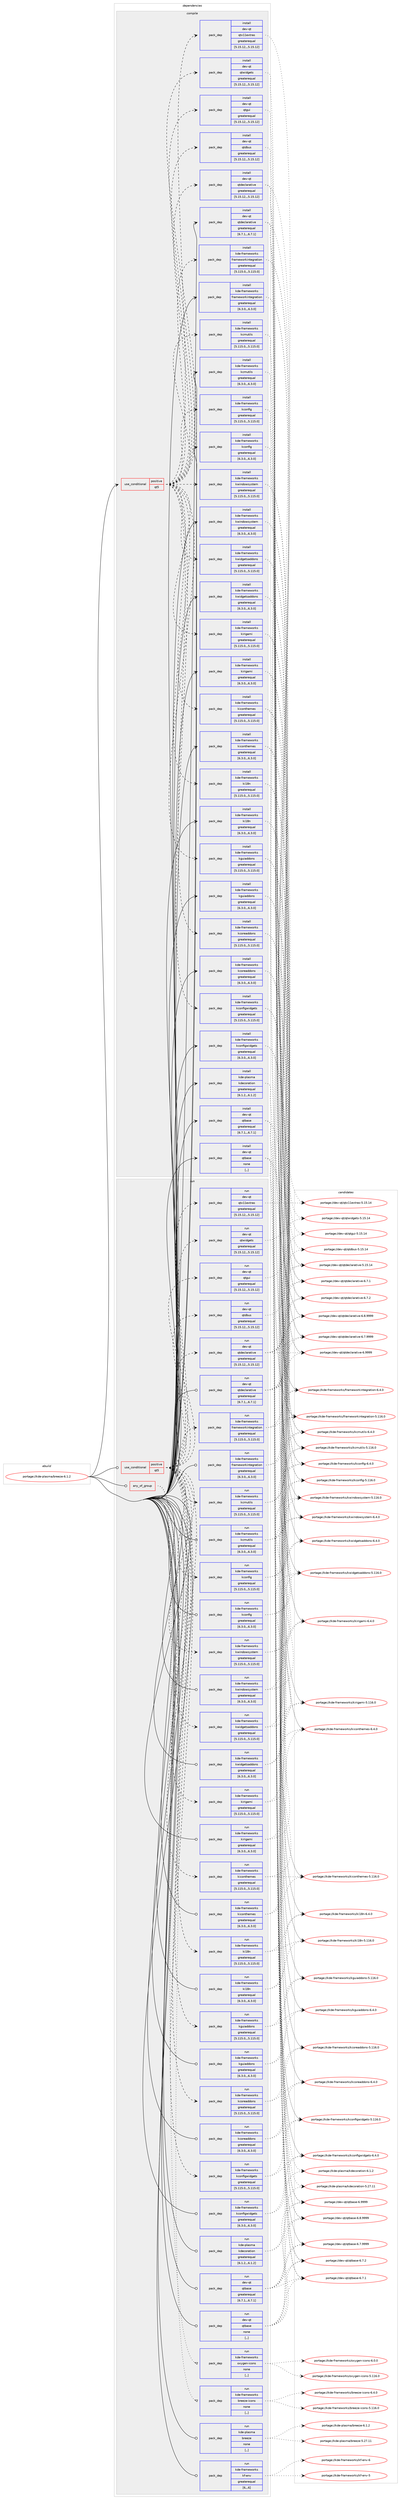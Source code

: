 digraph prolog {

# *************
# Graph options
# *************

newrank=true;
concentrate=true;
compound=true;
graph [rankdir=LR,fontname=Helvetica,fontsize=10,ranksep=1.5];#, ranksep=2.5, nodesep=0.2];
edge  [arrowhead=vee];
node  [fontname=Helvetica,fontsize=10];

# **********
# The ebuild
# **********

subgraph cluster_leftcol {
color=gray;
rank=same;
label=<<i>ebuild</i>>;
id [label="portage://kde-plasma/breeze-6.1.2", color=red, width=4, href="../kde-plasma/breeze-6.1.2.svg"];
}

# ****************
# The dependencies
# ****************

subgraph cluster_midcol {
color=gray;
label=<<i>dependencies</i>>;
subgraph cluster_compile {
fillcolor="#eeeeee";
style=filled;
label=<<i>compile</i>>;
subgraph cond68125 {
dependency267176 [label=<<TABLE BORDER="0" CELLBORDER="1" CELLSPACING="0" CELLPADDING="4"><TR><TD ROWSPAN="3" CELLPADDING="10">use_conditional</TD></TR><TR><TD>positive</TD></TR><TR><TD>qt5</TD></TR></TABLE>>, shape=none, color=red];
subgraph pack196956 {
dependency267177 [label=<<TABLE BORDER="0" CELLBORDER="1" CELLSPACING="0" CELLPADDING="4" WIDTH="220"><TR><TD ROWSPAN="6" CELLPADDING="30">pack_dep</TD></TR><TR><TD WIDTH="110">install</TD></TR><TR><TD>dev-qt</TD></TR><TR><TD>qtdbus</TD></TR><TR><TD>greaterequal</TD></TR><TR><TD>[5.15.12,,,5.15.12]</TD></TR></TABLE>>, shape=none, color=blue];
}
dependency267176:e -> dependency267177:w [weight=20,style="dashed",arrowhead="vee"];
subgraph pack196957 {
dependency267178 [label=<<TABLE BORDER="0" CELLBORDER="1" CELLSPACING="0" CELLPADDING="4" WIDTH="220"><TR><TD ROWSPAN="6" CELLPADDING="30">pack_dep</TD></TR><TR><TD WIDTH="110">install</TD></TR><TR><TD>dev-qt</TD></TR><TR><TD>qtdeclarative</TD></TR><TR><TD>greaterequal</TD></TR><TR><TD>[5.15.12,,,5.15.12]</TD></TR></TABLE>>, shape=none, color=blue];
}
dependency267176:e -> dependency267178:w [weight=20,style="dashed",arrowhead="vee"];
subgraph pack196958 {
dependency267179 [label=<<TABLE BORDER="0" CELLBORDER="1" CELLSPACING="0" CELLPADDING="4" WIDTH="220"><TR><TD ROWSPAN="6" CELLPADDING="30">pack_dep</TD></TR><TR><TD WIDTH="110">install</TD></TR><TR><TD>dev-qt</TD></TR><TR><TD>qtgui</TD></TR><TR><TD>greaterequal</TD></TR><TR><TD>[5.15.12,,,5.15.12]</TD></TR></TABLE>>, shape=none, color=blue];
}
dependency267176:e -> dependency267179:w [weight=20,style="dashed",arrowhead="vee"];
subgraph pack196959 {
dependency267180 [label=<<TABLE BORDER="0" CELLBORDER="1" CELLSPACING="0" CELLPADDING="4" WIDTH="220"><TR><TD ROWSPAN="6" CELLPADDING="30">pack_dep</TD></TR><TR><TD WIDTH="110">install</TD></TR><TR><TD>dev-qt</TD></TR><TR><TD>qtwidgets</TD></TR><TR><TD>greaterequal</TD></TR><TR><TD>[5.15.12,,,5.15.12]</TD></TR></TABLE>>, shape=none, color=blue];
}
dependency267176:e -> dependency267180:w [weight=20,style="dashed",arrowhead="vee"];
subgraph pack196960 {
dependency267181 [label=<<TABLE BORDER="0" CELLBORDER="1" CELLSPACING="0" CELLPADDING="4" WIDTH="220"><TR><TD ROWSPAN="6" CELLPADDING="30">pack_dep</TD></TR><TR><TD WIDTH="110">install</TD></TR><TR><TD>dev-qt</TD></TR><TR><TD>qtx11extras</TD></TR><TR><TD>greaterequal</TD></TR><TR><TD>[5.15.12,,,5.15.12]</TD></TR></TABLE>>, shape=none, color=blue];
}
dependency267176:e -> dependency267181:w [weight=20,style="dashed",arrowhead="vee"];
subgraph pack196961 {
dependency267182 [label=<<TABLE BORDER="0" CELLBORDER="1" CELLSPACING="0" CELLPADDING="4" WIDTH="220"><TR><TD ROWSPAN="6" CELLPADDING="30">pack_dep</TD></TR><TR><TD WIDTH="110">install</TD></TR><TR><TD>kde-frameworks</TD></TR><TR><TD>frameworkintegration</TD></TR><TR><TD>greaterequal</TD></TR><TR><TD>[5.115.0,,,5.115.0]</TD></TR></TABLE>>, shape=none, color=blue];
}
dependency267176:e -> dependency267182:w [weight=20,style="dashed",arrowhead="vee"];
subgraph pack196962 {
dependency267183 [label=<<TABLE BORDER="0" CELLBORDER="1" CELLSPACING="0" CELLPADDING="4" WIDTH="220"><TR><TD ROWSPAN="6" CELLPADDING="30">pack_dep</TD></TR><TR><TD WIDTH="110">install</TD></TR><TR><TD>kde-frameworks</TD></TR><TR><TD>kcmutils</TD></TR><TR><TD>greaterequal</TD></TR><TR><TD>[5.115.0,,,5.115.0]</TD></TR></TABLE>>, shape=none, color=blue];
}
dependency267176:e -> dependency267183:w [weight=20,style="dashed",arrowhead="vee"];
subgraph pack196963 {
dependency267184 [label=<<TABLE BORDER="0" CELLBORDER="1" CELLSPACING="0" CELLPADDING="4" WIDTH="220"><TR><TD ROWSPAN="6" CELLPADDING="30">pack_dep</TD></TR><TR><TD WIDTH="110">install</TD></TR><TR><TD>kde-frameworks</TD></TR><TR><TD>kconfig</TD></TR><TR><TD>greaterequal</TD></TR><TR><TD>[5.115.0,,,5.115.0]</TD></TR></TABLE>>, shape=none, color=blue];
}
dependency267176:e -> dependency267184:w [weight=20,style="dashed",arrowhead="vee"];
subgraph pack196964 {
dependency267185 [label=<<TABLE BORDER="0" CELLBORDER="1" CELLSPACING="0" CELLPADDING="4" WIDTH="220"><TR><TD ROWSPAN="6" CELLPADDING="30">pack_dep</TD></TR><TR><TD WIDTH="110">install</TD></TR><TR><TD>kde-frameworks</TD></TR><TR><TD>kconfigwidgets</TD></TR><TR><TD>greaterequal</TD></TR><TR><TD>[5.115.0,,,5.115.0]</TD></TR></TABLE>>, shape=none, color=blue];
}
dependency267176:e -> dependency267185:w [weight=20,style="dashed",arrowhead="vee"];
subgraph pack196965 {
dependency267186 [label=<<TABLE BORDER="0" CELLBORDER="1" CELLSPACING="0" CELLPADDING="4" WIDTH="220"><TR><TD ROWSPAN="6" CELLPADDING="30">pack_dep</TD></TR><TR><TD WIDTH="110">install</TD></TR><TR><TD>kde-frameworks</TD></TR><TR><TD>kcoreaddons</TD></TR><TR><TD>greaterequal</TD></TR><TR><TD>[5.115.0,,,5.115.0]</TD></TR></TABLE>>, shape=none, color=blue];
}
dependency267176:e -> dependency267186:w [weight=20,style="dashed",arrowhead="vee"];
subgraph pack196966 {
dependency267187 [label=<<TABLE BORDER="0" CELLBORDER="1" CELLSPACING="0" CELLPADDING="4" WIDTH="220"><TR><TD ROWSPAN="6" CELLPADDING="30">pack_dep</TD></TR><TR><TD WIDTH="110">install</TD></TR><TR><TD>kde-frameworks</TD></TR><TR><TD>kguiaddons</TD></TR><TR><TD>greaterequal</TD></TR><TR><TD>[5.115.0,,,5.115.0]</TD></TR></TABLE>>, shape=none, color=blue];
}
dependency267176:e -> dependency267187:w [weight=20,style="dashed",arrowhead="vee"];
subgraph pack196967 {
dependency267188 [label=<<TABLE BORDER="0" CELLBORDER="1" CELLSPACING="0" CELLPADDING="4" WIDTH="220"><TR><TD ROWSPAN="6" CELLPADDING="30">pack_dep</TD></TR><TR><TD WIDTH="110">install</TD></TR><TR><TD>kde-frameworks</TD></TR><TR><TD>ki18n</TD></TR><TR><TD>greaterequal</TD></TR><TR><TD>[5.115.0,,,5.115.0]</TD></TR></TABLE>>, shape=none, color=blue];
}
dependency267176:e -> dependency267188:w [weight=20,style="dashed",arrowhead="vee"];
subgraph pack196968 {
dependency267189 [label=<<TABLE BORDER="0" CELLBORDER="1" CELLSPACING="0" CELLPADDING="4" WIDTH="220"><TR><TD ROWSPAN="6" CELLPADDING="30">pack_dep</TD></TR><TR><TD WIDTH="110">install</TD></TR><TR><TD>kde-frameworks</TD></TR><TR><TD>kiconthemes</TD></TR><TR><TD>greaterequal</TD></TR><TR><TD>[5.115.0,,,5.115.0]</TD></TR></TABLE>>, shape=none, color=blue];
}
dependency267176:e -> dependency267189:w [weight=20,style="dashed",arrowhead="vee"];
subgraph pack196969 {
dependency267190 [label=<<TABLE BORDER="0" CELLBORDER="1" CELLSPACING="0" CELLPADDING="4" WIDTH="220"><TR><TD ROWSPAN="6" CELLPADDING="30">pack_dep</TD></TR><TR><TD WIDTH="110">install</TD></TR><TR><TD>kde-frameworks</TD></TR><TR><TD>kirigami</TD></TR><TR><TD>greaterequal</TD></TR><TR><TD>[5.115.0,,,5.115.0]</TD></TR></TABLE>>, shape=none, color=blue];
}
dependency267176:e -> dependency267190:w [weight=20,style="dashed",arrowhead="vee"];
subgraph pack196970 {
dependency267191 [label=<<TABLE BORDER="0" CELLBORDER="1" CELLSPACING="0" CELLPADDING="4" WIDTH="220"><TR><TD ROWSPAN="6" CELLPADDING="30">pack_dep</TD></TR><TR><TD WIDTH="110">install</TD></TR><TR><TD>kde-frameworks</TD></TR><TR><TD>kwidgetsaddons</TD></TR><TR><TD>greaterequal</TD></TR><TR><TD>[5.115.0,,,5.115.0]</TD></TR></TABLE>>, shape=none, color=blue];
}
dependency267176:e -> dependency267191:w [weight=20,style="dashed",arrowhead="vee"];
subgraph pack196971 {
dependency267192 [label=<<TABLE BORDER="0" CELLBORDER="1" CELLSPACING="0" CELLPADDING="4" WIDTH="220"><TR><TD ROWSPAN="6" CELLPADDING="30">pack_dep</TD></TR><TR><TD WIDTH="110">install</TD></TR><TR><TD>kde-frameworks</TD></TR><TR><TD>kwindowsystem</TD></TR><TR><TD>greaterequal</TD></TR><TR><TD>[5.115.0,,,5.115.0]</TD></TR></TABLE>>, shape=none, color=blue];
}
dependency267176:e -> dependency267192:w [weight=20,style="dashed",arrowhead="vee"];
}
id:e -> dependency267176:w [weight=20,style="solid",arrowhead="vee"];
subgraph pack196972 {
dependency267193 [label=<<TABLE BORDER="0" CELLBORDER="1" CELLSPACING="0" CELLPADDING="4" WIDTH="220"><TR><TD ROWSPAN="6" CELLPADDING="30">pack_dep</TD></TR><TR><TD WIDTH="110">install</TD></TR><TR><TD>dev-qt</TD></TR><TR><TD>qtbase</TD></TR><TR><TD>greaterequal</TD></TR><TR><TD>[6.7.1,,,6.7.1]</TD></TR></TABLE>>, shape=none, color=blue];
}
id:e -> dependency267193:w [weight=20,style="solid",arrowhead="vee"];
subgraph pack196973 {
dependency267194 [label=<<TABLE BORDER="0" CELLBORDER="1" CELLSPACING="0" CELLPADDING="4" WIDTH="220"><TR><TD ROWSPAN="6" CELLPADDING="30">pack_dep</TD></TR><TR><TD WIDTH="110">install</TD></TR><TR><TD>dev-qt</TD></TR><TR><TD>qtbase</TD></TR><TR><TD>none</TD></TR><TR><TD>[,,]</TD></TR></TABLE>>, shape=none, color=blue];
}
id:e -> dependency267194:w [weight=20,style="solid",arrowhead="vee"];
subgraph pack196974 {
dependency267195 [label=<<TABLE BORDER="0" CELLBORDER="1" CELLSPACING="0" CELLPADDING="4" WIDTH="220"><TR><TD ROWSPAN="6" CELLPADDING="30">pack_dep</TD></TR><TR><TD WIDTH="110">install</TD></TR><TR><TD>dev-qt</TD></TR><TR><TD>qtdeclarative</TD></TR><TR><TD>greaterequal</TD></TR><TR><TD>[6.7.1,,,6.7.1]</TD></TR></TABLE>>, shape=none, color=blue];
}
id:e -> dependency267195:w [weight=20,style="solid",arrowhead="vee"];
subgraph pack196975 {
dependency267196 [label=<<TABLE BORDER="0" CELLBORDER="1" CELLSPACING="0" CELLPADDING="4" WIDTH="220"><TR><TD ROWSPAN="6" CELLPADDING="30">pack_dep</TD></TR><TR><TD WIDTH="110">install</TD></TR><TR><TD>kde-frameworks</TD></TR><TR><TD>frameworkintegration</TD></TR><TR><TD>greaterequal</TD></TR><TR><TD>[6.3.0,,,6.3.0]</TD></TR></TABLE>>, shape=none, color=blue];
}
id:e -> dependency267196:w [weight=20,style="solid",arrowhead="vee"];
subgraph pack196976 {
dependency267197 [label=<<TABLE BORDER="0" CELLBORDER="1" CELLSPACING="0" CELLPADDING="4" WIDTH="220"><TR><TD ROWSPAN="6" CELLPADDING="30">pack_dep</TD></TR><TR><TD WIDTH="110">install</TD></TR><TR><TD>kde-frameworks</TD></TR><TR><TD>kcmutils</TD></TR><TR><TD>greaterequal</TD></TR><TR><TD>[6.3.0,,,6.3.0]</TD></TR></TABLE>>, shape=none, color=blue];
}
id:e -> dependency267197:w [weight=20,style="solid",arrowhead="vee"];
subgraph pack196977 {
dependency267198 [label=<<TABLE BORDER="0" CELLBORDER="1" CELLSPACING="0" CELLPADDING="4" WIDTH="220"><TR><TD ROWSPAN="6" CELLPADDING="30">pack_dep</TD></TR><TR><TD WIDTH="110">install</TD></TR><TR><TD>kde-frameworks</TD></TR><TR><TD>kconfig</TD></TR><TR><TD>greaterequal</TD></TR><TR><TD>[6.3.0,,,6.3.0]</TD></TR></TABLE>>, shape=none, color=blue];
}
id:e -> dependency267198:w [weight=20,style="solid",arrowhead="vee"];
subgraph pack196978 {
dependency267199 [label=<<TABLE BORDER="0" CELLBORDER="1" CELLSPACING="0" CELLPADDING="4" WIDTH="220"><TR><TD ROWSPAN="6" CELLPADDING="30">pack_dep</TD></TR><TR><TD WIDTH="110">install</TD></TR><TR><TD>kde-frameworks</TD></TR><TR><TD>kconfigwidgets</TD></TR><TR><TD>greaterequal</TD></TR><TR><TD>[6.3.0,,,6.3.0]</TD></TR></TABLE>>, shape=none, color=blue];
}
id:e -> dependency267199:w [weight=20,style="solid",arrowhead="vee"];
subgraph pack196979 {
dependency267200 [label=<<TABLE BORDER="0" CELLBORDER="1" CELLSPACING="0" CELLPADDING="4" WIDTH="220"><TR><TD ROWSPAN="6" CELLPADDING="30">pack_dep</TD></TR><TR><TD WIDTH="110">install</TD></TR><TR><TD>kde-frameworks</TD></TR><TR><TD>kcoreaddons</TD></TR><TR><TD>greaterequal</TD></TR><TR><TD>[6.3.0,,,6.3.0]</TD></TR></TABLE>>, shape=none, color=blue];
}
id:e -> dependency267200:w [weight=20,style="solid",arrowhead="vee"];
subgraph pack196980 {
dependency267201 [label=<<TABLE BORDER="0" CELLBORDER="1" CELLSPACING="0" CELLPADDING="4" WIDTH="220"><TR><TD ROWSPAN="6" CELLPADDING="30">pack_dep</TD></TR><TR><TD WIDTH="110">install</TD></TR><TR><TD>kde-frameworks</TD></TR><TR><TD>kguiaddons</TD></TR><TR><TD>greaterequal</TD></TR><TR><TD>[6.3.0,,,6.3.0]</TD></TR></TABLE>>, shape=none, color=blue];
}
id:e -> dependency267201:w [weight=20,style="solid",arrowhead="vee"];
subgraph pack196981 {
dependency267202 [label=<<TABLE BORDER="0" CELLBORDER="1" CELLSPACING="0" CELLPADDING="4" WIDTH="220"><TR><TD ROWSPAN="6" CELLPADDING="30">pack_dep</TD></TR><TR><TD WIDTH="110">install</TD></TR><TR><TD>kde-frameworks</TD></TR><TR><TD>ki18n</TD></TR><TR><TD>greaterequal</TD></TR><TR><TD>[6.3.0,,,6.3.0]</TD></TR></TABLE>>, shape=none, color=blue];
}
id:e -> dependency267202:w [weight=20,style="solid",arrowhead="vee"];
subgraph pack196982 {
dependency267203 [label=<<TABLE BORDER="0" CELLBORDER="1" CELLSPACING="0" CELLPADDING="4" WIDTH="220"><TR><TD ROWSPAN="6" CELLPADDING="30">pack_dep</TD></TR><TR><TD WIDTH="110">install</TD></TR><TR><TD>kde-frameworks</TD></TR><TR><TD>kiconthemes</TD></TR><TR><TD>greaterequal</TD></TR><TR><TD>[6.3.0,,,6.3.0]</TD></TR></TABLE>>, shape=none, color=blue];
}
id:e -> dependency267203:w [weight=20,style="solid",arrowhead="vee"];
subgraph pack196983 {
dependency267204 [label=<<TABLE BORDER="0" CELLBORDER="1" CELLSPACING="0" CELLPADDING="4" WIDTH="220"><TR><TD ROWSPAN="6" CELLPADDING="30">pack_dep</TD></TR><TR><TD WIDTH="110">install</TD></TR><TR><TD>kde-frameworks</TD></TR><TR><TD>kirigami</TD></TR><TR><TD>greaterequal</TD></TR><TR><TD>[6.3.0,,,6.3.0]</TD></TR></TABLE>>, shape=none, color=blue];
}
id:e -> dependency267204:w [weight=20,style="solid",arrowhead="vee"];
subgraph pack196984 {
dependency267205 [label=<<TABLE BORDER="0" CELLBORDER="1" CELLSPACING="0" CELLPADDING="4" WIDTH="220"><TR><TD ROWSPAN="6" CELLPADDING="30">pack_dep</TD></TR><TR><TD WIDTH="110">install</TD></TR><TR><TD>kde-frameworks</TD></TR><TR><TD>kwidgetsaddons</TD></TR><TR><TD>greaterequal</TD></TR><TR><TD>[6.3.0,,,6.3.0]</TD></TR></TABLE>>, shape=none, color=blue];
}
id:e -> dependency267205:w [weight=20,style="solid",arrowhead="vee"];
subgraph pack196985 {
dependency267206 [label=<<TABLE BORDER="0" CELLBORDER="1" CELLSPACING="0" CELLPADDING="4" WIDTH="220"><TR><TD ROWSPAN="6" CELLPADDING="30">pack_dep</TD></TR><TR><TD WIDTH="110">install</TD></TR><TR><TD>kde-frameworks</TD></TR><TR><TD>kwindowsystem</TD></TR><TR><TD>greaterequal</TD></TR><TR><TD>[6.3.0,,,6.3.0]</TD></TR></TABLE>>, shape=none, color=blue];
}
id:e -> dependency267206:w [weight=20,style="solid",arrowhead="vee"];
subgraph pack196986 {
dependency267207 [label=<<TABLE BORDER="0" CELLBORDER="1" CELLSPACING="0" CELLPADDING="4" WIDTH="220"><TR><TD ROWSPAN="6" CELLPADDING="30">pack_dep</TD></TR><TR><TD WIDTH="110">install</TD></TR><TR><TD>kde-plasma</TD></TR><TR><TD>kdecoration</TD></TR><TR><TD>greaterequal</TD></TR><TR><TD>[6.1.2,,,6.1.2]</TD></TR></TABLE>>, shape=none, color=blue];
}
id:e -> dependency267207:w [weight=20,style="solid",arrowhead="vee"];
}
subgraph cluster_compileandrun {
fillcolor="#eeeeee";
style=filled;
label=<<i>compile and run</i>>;
}
subgraph cluster_run {
fillcolor="#eeeeee";
style=filled;
label=<<i>run</i>>;
subgraph any1935 {
dependency267208 [label=<<TABLE BORDER="0" CELLBORDER="1" CELLSPACING="0" CELLPADDING="4"><TR><TD CELLPADDING="10">any_of_group</TD></TR></TABLE>>, shape=none, color=red];subgraph pack196987 {
dependency267209 [label=<<TABLE BORDER="0" CELLBORDER="1" CELLSPACING="0" CELLPADDING="4" WIDTH="220"><TR><TD ROWSPAN="6" CELLPADDING="30">pack_dep</TD></TR><TR><TD WIDTH="110">run</TD></TR><TR><TD>kde-frameworks</TD></TR><TR><TD>breeze-icons</TD></TR><TR><TD>none</TD></TR><TR><TD>[,,]</TD></TR></TABLE>>, shape=none, color=blue];
}
dependency267208:e -> dependency267209:w [weight=20,style="dotted",arrowhead="oinv"];
subgraph pack196988 {
dependency267210 [label=<<TABLE BORDER="0" CELLBORDER="1" CELLSPACING="0" CELLPADDING="4" WIDTH="220"><TR><TD ROWSPAN="6" CELLPADDING="30">pack_dep</TD></TR><TR><TD WIDTH="110">run</TD></TR><TR><TD>kde-frameworks</TD></TR><TR><TD>oxygen-icons</TD></TR><TR><TD>none</TD></TR><TR><TD>[,,]</TD></TR></TABLE>>, shape=none, color=blue];
}
dependency267208:e -> dependency267210:w [weight=20,style="dotted",arrowhead="oinv"];
}
id:e -> dependency267208:w [weight=20,style="solid",arrowhead="odot"];
subgraph cond68126 {
dependency267211 [label=<<TABLE BORDER="0" CELLBORDER="1" CELLSPACING="0" CELLPADDING="4"><TR><TD ROWSPAN="3" CELLPADDING="10">use_conditional</TD></TR><TR><TD>positive</TD></TR><TR><TD>qt5</TD></TR></TABLE>>, shape=none, color=red];
subgraph pack196989 {
dependency267212 [label=<<TABLE BORDER="0" CELLBORDER="1" CELLSPACING="0" CELLPADDING="4" WIDTH="220"><TR><TD ROWSPAN="6" CELLPADDING="30">pack_dep</TD></TR><TR><TD WIDTH="110">run</TD></TR><TR><TD>dev-qt</TD></TR><TR><TD>qtdbus</TD></TR><TR><TD>greaterequal</TD></TR><TR><TD>[5.15.12,,,5.15.12]</TD></TR></TABLE>>, shape=none, color=blue];
}
dependency267211:e -> dependency267212:w [weight=20,style="dashed",arrowhead="vee"];
subgraph pack196990 {
dependency267213 [label=<<TABLE BORDER="0" CELLBORDER="1" CELLSPACING="0" CELLPADDING="4" WIDTH="220"><TR><TD ROWSPAN="6" CELLPADDING="30">pack_dep</TD></TR><TR><TD WIDTH="110">run</TD></TR><TR><TD>dev-qt</TD></TR><TR><TD>qtdeclarative</TD></TR><TR><TD>greaterequal</TD></TR><TR><TD>[5.15.12,,,5.15.12]</TD></TR></TABLE>>, shape=none, color=blue];
}
dependency267211:e -> dependency267213:w [weight=20,style="dashed",arrowhead="vee"];
subgraph pack196991 {
dependency267214 [label=<<TABLE BORDER="0" CELLBORDER="1" CELLSPACING="0" CELLPADDING="4" WIDTH="220"><TR><TD ROWSPAN="6" CELLPADDING="30">pack_dep</TD></TR><TR><TD WIDTH="110">run</TD></TR><TR><TD>dev-qt</TD></TR><TR><TD>qtgui</TD></TR><TR><TD>greaterequal</TD></TR><TR><TD>[5.15.12,,,5.15.12]</TD></TR></TABLE>>, shape=none, color=blue];
}
dependency267211:e -> dependency267214:w [weight=20,style="dashed",arrowhead="vee"];
subgraph pack196992 {
dependency267215 [label=<<TABLE BORDER="0" CELLBORDER="1" CELLSPACING="0" CELLPADDING="4" WIDTH="220"><TR><TD ROWSPAN="6" CELLPADDING="30">pack_dep</TD></TR><TR><TD WIDTH="110">run</TD></TR><TR><TD>dev-qt</TD></TR><TR><TD>qtwidgets</TD></TR><TR><TD>greaterequal</TD></TR><TR><TD>[5.15.12,,,5.15.12]</TD></TR></TABLE>>, shape=none, color=blue];
}
dependency267211:e -> dependency267215:w [weight=20,style="dashed",arrowhead="vee"];
subgraph pack196993 {
dependency267216 [label=<<TABLE BORDER="0" CELLBORDER="1" CELLSPACING="0" CELLPADDING="4" WIDTH="220"><TR><TD ROWSPAN="6" CELLPADDING="30">pack_dep</TD></TR><TR><TD WIDTH="110">run</TD></TR><TR><TD>dev-qt</TD></TR><TR><TD>qtx11extras</TD></TR><TR><TD>greaterequal</TD></TR><TR><TD>[5.15.12,,,5.15.12]</TD></TR></TABLE>>, shape=none, color=blue];
}
dependency267211:e -> dependency267216:w [weight=20,style="dashed",arrowhead="vee"];
subgraph pack196994 {
dependency267217 [label=<<TABLE BORDER="0" CELLBORDER="1" CELLSPACING="0" CELLPADDING="4" WIDTH="220"><TR><TD ROWSPAN="6" CELLPADDING="30">pack_dep</TD></TR><TR><TD WIDTH="110">run</TD></TR><TR><TD>kde-frameworks</TD></TR><TR><TD>frameworkintegration</TD></TR><TR><TD>greaterequal</TD></TR><TR><TD>[5.115.0,,,5.115.0]</TD></TR></TABLE>>, shape=none, color=blue];
}
dependency267211:e -> dependency267217:w [weight=20,style="dashed",arrowhead="vee"];
subgraph pack196995 {
dependency267218 [label=<<TABLE BORDER="0" CELLBORDER="1" CELLSPACING="0" CELLPADDING="4" WIDTH="220"><TR><TD ROWSPAN="6" CELLPADDING="30">pack_dep</TD></TR><TR><TD WIDTH="110">run</TD></TR><TR><TD>kde-frameworks</TD></TR><TR><TD>kcmutils</TD></TR><TR><TD>greaterequal</TD></TR><TR><TD>[5.115.0,,,5.115.0]</TD></TR></TABLE>>, shape=none, color=blue];
}
dependency267211:e -> dependency267218:w [weight=20,style="dashed",arrowhead="vee"];
subgraph pack196996 {
dependency267219 [label=<<TABLE BORDER="0" CELLBORDER="1" CELLSPACING="0" CELLPADDING="4" WIDTH="220"><TR><TD ROWSPAN="6" CELLPADDING="30">pack_dep</TD></TR><TR><TD WIDTH="110">run</TD></TR><TR><TD>kde-frameworks</TD></TR><TR><TD>kconfig</TD></TR><TR><TD>greaterequal</TD></TR><TR><TD>[5.115.0,,,5.115.0]</TD></TR></TABLE>>, shape=none, color=blue];
}
dependency267211:e -> dependency267219:w [weight=20,style="dashed",arrowhead="vee"];
subgraph pack196997 {
dependency267220 [label=<<TABLE BORDER="0" CELLBORDER="1" CELLSPACING="0" CELLPADDING="4" WIDTH="220"><TR><TD ROWSPAN="6" CELLPADDING="30">pack_dep</TD></TR><TR><TD WIDTH="110">run</TD></TR><TR><TD>kde-frameworks</TD></TR><TR><TD>kconfigwidgets</TD></TR><TR><TD>greaterequal</TD></TR><TR><TD>[5.115.0,,,5.115.0]</TD></TR></TABLE>>, shape=none, color=blue];
}
dependency267211:e -> dependency267220:w [weight=20,style="dashed",arrowhead="vee"];
subgraph pack196998 {
dependency267221 [label=<<TABLE BORDER="0" CELLBORDER="1" CELLSPACING="0" CELLPADDING="4" WIDTH="220"><TR><TD ROWSPAN="6" CELLPADDING="30">pack_dep</TD></TR><TR><TD WIDTH="110">run</TD></TR><TR><TD>kde-frameworks</TD></TR><TR><TD>kcoreaddons</TD></TR><TR><TD>greaterequal</TD></TR><TR><TD>[5.115.0,,,5.115.0]</TD></TR></TABLE>>, shape=none, color=blue];
}
dependency267211:e -> dependency267221:w [weight=20,style="dashed",arrowhead="vee"];
subgraph pack196999 {
dependency267222 [label=<<TABLE BORDER="0" CELLBORDER="1" CELLSPACING="0" CELLPADDING="4" WIDTH="220"><TR><TD ROWSPAN="6" CELLPADDING="30">pack_dep</TD></TR><TR><TD WIDTH="110">run</TD></TR><TR><TD>kde-frameworks</TD></TR><TR><TD>kguiaddons</TD></TR><TR><TD>greaterequal</TD></TR><TR><TD>[5.115.0,,,5.115.0]</TD></TR></TABLE>>, shape=none, color=blue];
}
dependency267211:e -> dependency267222:w [weight=20,style="dashed",arrowhead="vee"];
subgraph pack197000 {
dependency267223 [label=<<TABLE BORDER="0" CELLBORDER="1" CELLSPACING="0" CELLPADDING="4" WIDTH="220"><TR><TD ROWSPAN="6" CELLPADDING="30">pack_dep</TD></TR><TR><TD WIDTH="110">run</TD></TR><TR><TD>kde-frameworks</TD></TR><TR><TD>ki18n</TD></TR><TR><TD>greaterequal</TD></TR><TR><TD>[5.115.0,,,5.115.0]</TD></TR></TABLE>>, shape=none, color=blue];
}
dependency267211:e -> dependency267223:w [weight=20,style="dashed",arrowhead="vee"];
subgraph pack197001 {
dependency267224 [label=<<TABLE BORDER="0" CELLBORDER="1" CELLSPACING="0" CELLPADDING="4" WIDTH="220"><TR><TD ROWSPAN="6" CELLPADDING="30">pack_dep</TD></TR><TR><TD WIDTH="110">run</TD></TR><TR><TD>kde-frameworks</TD></TR><TR><TD>kiconthemes</TD></TR><TR><TD>greaterequal</TD></TR><TR><TD>[5.115.0,,,5.115.0]</TD></TR></TABLE>>, shape=none, color=blue];
}
dependency267211:e -> dependency267224:w [weight=20,style="dashed",arrowhead="vee"];
subgraph pack197002 {
dependency267225 [label=<<TABLE BORDER="0" CELLBORDER="1" CELLSPACING="0" CELLPADDING="4" WIDTH="220"><TR><TD ROWSPAN="6" CELLPADDING="30">pack_dep</TD></TR><TR><TD WIDTH="110">run</TD></TR><TR><TD>kde-frameworks</TD></TR><TR><TD>kirigami</TD></TR><TR><TD>greaterequal</TD></TR><TR><TD>[5.115.0,,,5.115.0]</TD></TR></TABLE>>, shape=none, color=blue];
}
dependency267211:e -> dependency267225:w [weight=20,style="dashed",arrowhead="vee"];
subgraph pack197003 {
dependency267226 [label=<<TABLE BORDER="0" CELLBORDER="1" CELLSPACING="0" CELLPADDING="4" WIDTH="220"><TR><TD ROWSPAN="6" CELLPADDING="30">pack_dep</TD></TR><TR><TD WIDTH="110">run</TD></TR><TR><TD>kde-frameworks</TD></TR><TR><TD>kwidgetsaddons</TD></TR><TR><TD>greaterequal</TD></TR><TR><TD>[5.115.0,,,5.115.0]</TD></TR></TABLE>>, shape=none, color=blue];
}
dependency267211:e -> dependency267226:w [weight=20,style="dashed",arrowhead="vee"];
subgraph pack197004 {
dependency267227 [label=<<TABLE BORDER="0" CELLBORDER="1" CELLSPACING="0" CELLPADDING="4" WIDTH="220"><TR><TD ROWSPAN="6" CELLPADDING="30">pack_dep</TD></TR><TR><TD WIDTH="110">run</TD></TR><TR><TD>kde-frameworks</TD></TR><TR><TD>kwindowsystem</TD></TR><TR><TD>greaterequal</TD></TR><TR><TD>[5.115.0,,,5.115.0]</TD></TR></TABLE>>, shape=none, color=blue];
}
dependency267211:e -> dependency267227:w [weight=20,style="dashed",arrowhead="vee"];
}
id:e -> dependency267211:w [weight=20,style="solid",arrowhead="odot"];
subgraph pack197005 {
dependency267228 [label=<<TABLE BORDER="0" CELLBORDER="1" CELLSPACING="0" CELLPADDING="4" WIDTH="220"><TR><TD ROWSPAN="6" CELLPADDING="30">pack_dep</TD></TR><TR><TD WIDTH="110">run</TD></TR><TR><TD>dev-qt</TD></TR><TR><TD>qtbase</TD></TR><TR><TD>greaterequal</TD></TR><TR><TD>[6.7.1,,,6.7.1]</TD></TR></TABLE>>, shape=none, color=blue];
}
id:e -> dependency267228:w [weight=20,style="solid",arrowhead="odot"];
subgraph pack197006 {
dependency267229 [label=<<TABLE BORDER="0" CELLBORDER="1" CELLSPACING="0" CELLPADDING="4" WIDTH="220"><TR><TD ROWSPAN="6" CELLPADDING="30">pack_dep</TD></TR><TR><TD WIDTH="110">run</TD></TR><TR><TD>dev-qt</TD></TR><TR><TD>qtbase</TD></TR><TR><TD>none</TD></TR><TR><TD>[,,]</TD></TR></TABLE>>, shape=none, color=blue];
}
id:e -> dependency267229:w [weight=20,style="solid",arrowhead="odot"];
subgraph pack197007 {
dependency267230 [label=<<TABLE BORDER="0" CELLBORDER="1" CELLSPACING="0" CELLPADDING="4" WIDTH="220"><TR><TD ROWSPAN="6" CELLPADDING="30">pack_dep</TD></TR><TR><TD WIDTH="110">run</TD></TR><TR><TD>dev-qt</TD></TR><TR><TD>qtdeclarative</TD></TR><TR><TD>greaterequal</TD></TR><TR><TD>[6.7.1,,,6.7.1]</TD></TR></TABLE>>, shape=none, color=blue];
}
id:e -> dependency267230:w [weight=20,style="solid",arrowhead="odot"];
subgraph pack197008 {
dependency267231 [label=<<TABLE BORDER="0" CELLBORDER="1" CELLSPACING="0" CELLPADDING="4" WIDTH="220"><TR><TD ROWSPAN="6" CELLPADDING="30">pack_dep</TD></TR><TR><TD WIDTH="110">run</TD></TR><TR><TD>kde-frameworks</TD></TR><TR><TD>frameworkintegration</TD></TR><TR><TD>greaterequal</TD></TR><TR><TD>[6.3.0,,,6.3.0]</TD></TR></TABLE>>, shape=none, color=blue];
}
id:e -> dependency267231:w [weight=20,style="solid",arrowhead="odot"];
subgraph pack197009 {
dependency267232 [label=<<TABLE BORDER="0" CELLBORDER="1" CELLSPACING="0" CELLPADDING="4" WIDTH="220"><TR><TD ROWSPAN="6" CELLPADDING="30">pack_dep</TD></TR><TR><TD WIDTH="110">run</TD></TR><TR><TD>kde-frameworks</TD></TR><TR><TD>kcmutils</TD></TR><TR><TD>greaterequal</TD></TR><TR><TD>[6.3.0,,,6.3.0]</TD></TR></TABLE>>, shape=none, color=blue];
}
id:e -> dependency267232:w [weight=20,style="solid",arrowhead="odot"];
subgraph pack197010 {
dependency267233 [label=<<TABLE BORDER="0" CELLBORDER="1" CELLSPACING="0" CELLPADDING="4" WIDTH="220"><TR><TD ROWSPAN="6" CELLPADDING="30">pack_dep</TD></TR><TR><TD WIDTH="110">run</TD></TR><TR><TD>kde-frameworks</TD></TR><TR><TD>kconfig</TD></TR><TR><TD>greaterequal</TD></TR><TR><TD>[6.3.0,,,6.3.0]</TD></TR></TABLE>>, shape=none, color=blue];
}
id:e -> dependency267233:w [weight=20,style="solid",arrowhead="odot"];
subgraph pack197011 {
dependency267234 [label=<<TABLE BORDER="0" CELLBORDER="1" CELLSPACING="0" CELLPADDING="4" WIDTH="220"><TR><TD ROWSPAN="6" CELLPADDING="30">pack_dep</TD></TR><TR><TD WIDTH="110">run</TD></TR><TR><TD>kde-frameworks</TD></TR><TR><TD>kconfigwidgets</TD></TR><TR><TD>greaterequal</TD></TR><TR><TD>[6.3.0,,,6.3.0]</TD></TR></TABLE>>, shape=none, color=blue];
}
id:e -> dependency267234:w [weight=20,style="solid",arrowhead="odot"];
subgraph pack197012 {
dependency267235 [label=<<TABLE BORDER="0" CELLBORDER="1" CELLSPACING="0" CELLPADDING="4" WIDTH="220"><TR><TD ROWSPAN="6" CELLPADDING="30">pack_dep</TD></TR><TR><TD WIDTH="110">run</TD></TR><TR><TD>kde-frameworks</TD></TR><TR><TD>kcoreaddons</TD></TR><TR><TD>greaterequal</TD></TR><TR><TD>[6.3.0,,,6.3.0]</TD></TR></TABLE>>, shape=none, color=blue];
}
id:e -> dependency267235:w [weight=20,style="solid",arrowhead="odot"];
subgraph pack197013 {
dependency267236 [label=<<TABLE BORDER="0" CELLBORDER="1" CELLSPACING="0" CELLPADDING="4" WIDTH="220"><TR><TD ROWSPAN="6" CELLPADDING="30">pack_dep</TD></TR><TR><TD WIDTH="110">run</TD></TR><TR><TD>kde-frameworks</TD></TR><TR><TD>kf-env</TD></TR><TR><TD>greaterequal</TD></TR><TR><TD>[6,,,6]</TD></TR></TABLE>>, shape=none, color=blue];
}
id:e -> dependency267236:w [weight=20,style="solid",arrowhead="odot"];
subgraph pack197014 {
dependency267237 [label=<<TABLE BORDER="0" CELLBORDER="1" CELLSPACING="0" CELLPADDING="4" WIDTH="220"><TR><TD ROWSPAN="6" CELLPADDING="30">pack_dep</TD></TR><TR><TD WIDTH="110">run</TD></TR><TR><TD>kde-frameworks</TD></TR><TR><TD>kguiaddons</TD></TR><TR><TD>greaterequal</TD></TR><TR><TD>[6.3.0,,,6.3.0]</TD></TR></TABLE>>, shape=none, color=blue];
}
id:e -> dependency267237:w [weight=20,style="solid",arrowhead="odot"];
subgraph pack197015 {
dependency267238 [label=<<TABLE BORDER="0" CELLBORDER="1" CELLSPACING="0" CELLPADDING="4" WIDTH="220"><TR><TD ROWSPAN="6" CELLPADDING="30">pack_dep</TD></TR><TR><TD WIDTH="110">run</TD></TR><TR><TD>kde-frameworks</TD></TR><TR><TD>ki18n</TD></TR><TR><TD>greaterequal</TD></TR><TR><TD>[6.3.0,,,6.3.0]</TD></TR></TABLE>>, shape=none, color=blue];
}
id:e -> dependency267238:w [weight=20,style="solid",arrowhead="odot"];
subgraph pack197016 {
dependency267239 [label=<<TABLE BORDER="0" CELLBORDER="1" CELLSPACING="0" CELLPADDING="4" WIDTH="220"><TR><TD ROWSPAN="6" CELLPADDING="30">pack_dep</TD></TR><TR><TD WIDTH="110">run</TD></TR><TR><TD>kde-frameworks</TD></TR><TR><TD>kiconthemes</TD></TR><TR><TD>greaterequal</TD></TR><TR><TD>[6.3.0,,,6.3.0]</TD></TR></TABLE>>, shape=none, color=blue];
}
id:e -> dependency267239:w [weight=20,style="solid",arrowhead="odot"];
subgraph pack197017 {
dependency267240 [label=<<TABLE BORDER="0" CELLBORDER="1" CELLSPACING="0" CELLPADDING="4" WIDTH="220"><TR><TD ROWSPAN="6" CELLPADDING="30">pack_dep</TD></TR><TR><TD WIDTH="110">run</TD></TR><TR><TD>kde-frameworks</TD></TR><TR><TD>kirigami</TD></TR><TR><TD>greaterequal</TD></TR><TR><TD>[6.3.0,,,6.3.0]</TD></TR></TABLE>>, shape=none, color=blue];
}
id:e -> dependency267240:w [weight=20,style="solid",arrowhead="odot"];
subgraph pack197018 {
dependency267241 [label=<<TABLE BORDER="0" CELLBORDER="1" CELLSPACING="0" CELLPADDING="4" WIDTH="220"><TR><TD ROWSPAN="6" CELLPADDING="30">pack_dep</TD></TR><TR><TD WIDTH="110">run</TD></TR><TR><TD>kde-frameworks</TD></TR><TR><TD>kwidgetsaddons</TD></TR><TR><TD>greaterequal</TD></TR><TR><TD>[6.3.0,,,6.3.0]</TD></TR></TABLE>>, shape=none, color=blue];
}
id:e -> dependency267241:w [weight=20,style="solid",arrowhead="odot"];
subgraph pack197019 {
dependency267242 [label=<<TABLE BORDER="0" CELLBORDER="1" CELLSPACING="0" CELLPADDING="4" WIDTH="220"><TR><TD ROWSPAN="6" CELLPADDING="30">pack_dep</TD></TR><TR><TD WIDTH="110">run</TD></TR><TR><TD>kde-frameworks</TD></TR><TR><TD>kwindowsystem</TD></TR><TR><TD>greaterequal</TD></TR><TR><TD>[6.3.0,,,6.3.0]</TD></TR></TABLE>>, shape=none, color=blue];
}
id:e -> dependency267242:w [weight=20,style="solid",arrowhead="odot"];
subgraph pack197020 {
dependency267243 [label=<<TABLE BORDER="0" CELLBORDER="1" CELLSPACING="0" CELLPADDING="4" WIDTH="220"><TR><TD ROWSPAN="6" CELLPADDING="30">pack_dep</TD></TR><TR><TD WIDTH="110">run</TD></TR><TR><TD>kde-plasma</TD></TR><TR><TD>kdecoration</TD></TR><TR><TD>greaterequal</TD></TR><TR><TD>[6.1.2,,,6.1.2]</TD></TR></TABLE>>, shape=none, color=blue];
}
id:e -> dependency267243:w [weight=20,style="solid",arrowhead="odot"];
subgraph pack197021 {
dependency267244 [label=<<TABLE BORDER="0" CELLBORDER="1" CELLSPACING="0" CELLPADDING="4" WIDTH="220"><TR><TD ROWSPAN="6" CELLPADDING="30">pack_dep</TD></TR><TR><TD WIDTH="110">run</TD></TR><TR><TD>kde-plasma</TD></TR><TR><TD>breeze</TD></TR><TR><TD>none</TD></TR><TR><TD>[,,]</TD></TR></TABLE>>, shape=none, color=blue];
}
id:e -> dependency267244:w [weight=20,style="solid",arrowhead="odot"];
}
}

# **************
# The candidates
# **************

subgraph cluster_choices {
rank=same;
color=gray;
label=<<i>candidates</i>>;

subgraph choice196956 {
color=black;
nodesep=1;
choice1001011184511311647113116100981171154553464953464952 [label="portage://dev-qt/qtdbus-5.15.14", color=red, width=4,href="../dev-qt/qtdbus-5.15.14.svg"];
dependency267177:e -> choice1001011184511311647113116100981171154553464953464952:w [style=dotted,weight="100"];
}
subgraph choice196957 {
color=black;
nodesep=1;
choice100101118451131164711311610010199108971149711610511810145544657575757 [label="portage://dev-qt/qtdeclarative-6.9999", color=red, width=4,href="../dev-qt/qtdeclarative-6.9999.svg"];
choice1001011184511311647113116100101991089711497116105118101455446564657575757 [label="portage://dev-qt/qtdeclarative-6.8.9999", color=red, width=4,href="../dev-qt/qtdeclarative-6.8.9999.svg"];
choice1001011184511311647113116100101991089711497116105118101455446554657575757 [label="portage://dev-qt/qtdeclarative-6.7.9999", color=red, width=4,href="../dev-qt/qtdeclarative-6.7.9999.svg"];
choice1001011184511311647113116100101991089711497116105118101455446554650 [label="portage://dev-qt/qtdeclarative-6.7.2", color=red, width=4,href="../dev-qt/qtdeclarative-6.7.2.svg"];
choice1001011184511311647113116100101991089711497116105118101455446554649 [label="portage://dev-qt/qtdeclarative-6.7.1", color=red, width=4,href="../dev-qt/qtdeclarative-6.7.1.svg"];
choice10010111845113116471131161001019910897114971161051181014553464953464952 [label="portage://dev-qt/qtdeclarative-5.15.14", color=red, width=4,href="../dev-qt/qtdeclarative-5.15.14.svg"];
dependency267178:e -> choice100101118451131164711311610010199108971149711610511810145544657575757:w [style=dotted,weight="100"];
dependency267178:e -> choice1001011184511311647113116100101991089711497116105118101455446564657575757:w [style=dotted,weight="100"];
dependency267178:e -> choice1001011184511311647113116100101991089711497116105118101455446554657575757:w [style=dotted,weight="100"];
dependency267178:e -> choice1001011184511311647113116100101991089711497116105118101455446554650:w [style=dotted,weight="100"];
dependency267178:e -> choice1001011184511311647113116100101991089711497116105118101455446554649:w [style=dotted,weight="100"];
dependency267178:e -> choice10010111845113116471131161001019910897114971161051181014553464953464952:w [style=dotted,weight="100"];
}
subgraph choice196958 {
color=black;
nodesep=1;
choice10010111845113116471131161031171054553464953464952 [label="portage://dev-qt/qtgui-5.15.14", color=red, width=4,href="../dev-qt/qtgui-5.15.14.svg"];
dependency267179:e -> choice10010111845113116471131161031171054553464953464952:w [style=dotted,weight="100"];
}
subgraph choice196959 {
color=black;
nodesep=1;
choice10010111845113116471131161191051001031011161154553464953464952 [label="portage://dev-qt/qtwidgets-5.15.14", color=red, width=4,href="../dev-qt/qtwidgets-5.15.14.svg"];
dependency267180:e -> choice10010111845113116471131161191051001031011161154553464953464952:w [style=dotted,weight="100"];
}
subgraph choice196960 {
color=black;
nodesep=1;
choice10010111845113116471131161204949101120116114971154553464953464952 [label="portage://dev-qt/qtx11extras-5.15.14", color=red, width=4,href="../dev-qt/qtx11extras-5.15.14.svg"];
dependency267181:e -> choice10010111845113116471131161204949101120116114971154553464953464952:w [style=dotted,weight="100"];
}
subgraph choice196961 {
color=black;
nodesep=1;
choice1071001014510211497109101119111114107115471021149710910111911111410710511011610110311497116105111110455446524648 [label="portage://kde-frameworks/frameworkintegration-6.4.0", color=red, width=4,href="../kde-frameworks/frameworkintegration-6.4.0.svg"];
choice10710010145102114971091011191111141071154710211497109101119111114107105110116101103114971161051111104553464949544648 [label="portage://kde-frameworks/frameworkintegration-5.116.0", color=red, width=4,href="../kde-frameworks/frameworkintegration-5.116.0.svg"];
dependency267182:e -> choice1071001014510211497109101119111114107115471021149710910111911111410710511011610110311497116105111110455446524648:w [style=dotted,weight="100"];
dependency267182:e -> choice10710010145102114971091011191111141071154710211497109101119111114107105110116101103114971161051111104553464949544648:w [style=dotted,weight="100"];
}
subgraph choice196962 {
color=black;
nodesep=1;
choice10710010145102114971091011191111141071154710799109117116105108115455446524648 [label="portage://kde-frameworks/kcmutils-6.4.0", color=red, width=4,href="../kde-frameworks/kcmutils-6.4.0.svg"];
choice107100101451021149710910111911111410711547107991091171161051081154553464949544648 [label="portage://kde-frameworks/kcmutils-5.116.0", color=red, width=4,href="../kde-frameworks/kcmutils-5.116.0.svg"];
dependency267183:e -> choice10710010145102114971091011191111141071154710799109117116105108115455446524648:w [style=dotted,weight="100"];
dependency267183:e -> choice107100101451021149710910111911111410711547107991091171161051081154553464949544648:w [style=dotted,weight="100"];
}
subgraph choice196963 {
color=black;
nodesep=1;
choice10710010145102114971091011191111141071154710799111110102105103455446524648 [label="portage://kde-frameworks/kconfig-6.4.0", color=red, width=4,href="../kde-frameworks/kconfig-6.4.0.svg"];
choice107100101451021149710910111911111410711547107991111101021051034553464949544648 [label="portage://kde-frameworks/kconfig-5.116.0", color=red, width=4,href="../kde-frameworks/kconfig-5.116.0.svg"];
dependency267184:e -> choice10710010145102114971091011191111141071154710799111110102105103455446524648:w [style=dotted,weight="100"];
dependency267184:e -> choice107100101451021149710910111911111410711547107991111101021051034553464949544648:w [style=dotted,weight="100"];
}
subgraph choice196964 {
color=black;
nodesep=1;
choice10710010145102114971091011191111141071154710799111110102105103119105100103101116115455446524648 [label="portage://kde-frameworks/kconfigwidgets-6.4.0", color=red, width=4,href="../kde-frameworks/kconfigwidgets-6.4.0.svg"];
choice107100101451021149710910111911111410711547107991111101021051031191051001031011161154553464949544648 [label="portage://kde-frameworks/kconfigwidgets-5.116.0", color=red, width=4,href="../kde-frameworks/kconfigwidgets-5.116.0.svg"];
dependency267185:e -> choice10710010145102114971091011191111141071154710799111110102105103119105100103101116115455446524648:w [style=dotted,weight="100"];
dependency267185:e -> choice107100101451021149710910111911111410711547107991111101021051031191051001031011161154553464949544648:w [style=dotted,weight="100"];
}
subgraph choice196965 {
color=black;
nodesep=1;
choice1071001014510211497109101119111114107115471079911111410197100100111110115455446524648 [label="portage://kde-frameworks/kcoreaddons-6.4.0", color=red, width=4,href="../kde-frameworks/kcoreaddons-6.4.0.svg"];
choice10710010145102114971091011191111141071154710799111114101971001001111101154553464949544648 [label="portage://kde-frameworks/kcoreaddons-5.116.0", color=red, width=4,href="../kde-frameworks/kcoreaddons-5.116.0.svg"];
dependency267186:e -> choice1071001014510211497109101119111114107115471079911111410197100100111110115455446524648:w [style=dotted,weight="100"];
dependency267186:e -> choice10710010145102114971091011191111141071154710799111114101971001001111101154553464949544648:w [style=dotted,weight="100"];
}
subgraph choice196966 {
color=black;
nodesep=1;
choice10710010145102114971091011191111141071154710710311710597100100111110115455446524648 [label="portage://kde-frameworks/kguiaddons-6.4.0", color=red, width=4,href="../kde-frameworks/kguiaddons-6.4.0.svg"];
choice107100101451021149710910111911111410711547107103117105971001001111101154553464949544648 [label="portage://kde-frameworks/kguiaddons-5.116.0", color=red, width=4,href="../kde-frameworks/kguiaddons-5.116.0.svg"];
dependency267187:e -> choice10710010145102114971091011191111141071154710710311710597100100111110115455446524648:w [style=dotted,weight="100"];
dependency267187:e -> choice107100101451021149710910111911111410711547107103117105971001001111101154553464949544648:w [style=dotted,weight="100"];
}
subgraph choice196967 {
color=black;
nodesep=1;
choice1071001014510211497109101119111114107115471071054956110455446524648 [label="portage://kde-frameworks/ki18n-6.4.0", color=red, width=4,href="../kde-frameworks/ki18n-6.4.0.svg"];
choice10710010145102114971091011191111141071154710710549561104553464949544648 [label="portage://kde-frameworks/ki18n-5.116.0", color=red, width=4,href="../kde-frameworks/ki18n-5.116.0.svg"];
dependency267188:e -> choice1071001014510211497109101119111114107115471071054956110455446524648:w [style=dotted,weight="100"];
dependency267188:e -> choice10710010145102114971091011191111141071154710710549561104553464949544648:w [style=dotted,weight="100"];
}
subgraph choice196968 {
color=black;
nodesep=1;
choice10710010145102114971091011191111141071154710710599111110116104101109101115455446524648 [label="portage://kde-frameworks/kiconthemes-6.4.0", color=red, width=4,href="../kde-frameworks/kiconthemes-6.4.0.svg"];
choice107100101451021149710910111911111410711547107105991111101161041011091011154553464949544648 [label="portage://kde-frameworks/kiconthemes-5.116.0", color=red, width=4,href="../kde-frameworks/kiconthemes-5.116.0.svg"];
dependency267189:e -> choice10710010145102114971091011191111141071154710710599111110116104101109101115455446524648:w [style=dotted,weight="100"];
dependency267189:e -> choice107100101451021149710910111911111410711547107105991111101161041011091011154553464949544648:w [style=dotted,weight="100"];
}
subgraph choice196969 {
color=black;
nodesep=1;
choice10710010145102114971091011191111141071154710710511410510397109105455446524648 [label="portage://kde-frameworks/kirigami-6.4.0", color=red, width=4,href="../kde-frameworks/kirigami-6.4.0.svg"];
choice107100101451021149710910111911111410711547107105114105103971091054553464949544648 [label="portage://kde-frameworks/kirigami-5.116.0", color=red, width=4,href="../kde-frameworks/kirigami-5.116.0.svg"];
dependency267190:e -> choice10710010145102114971091011191111141071154710710511410510397109105455446524648:w [style=dotted,weight="100"];
dependency267190:e -> choice107100101451021149710910111911111410711547107105114105103971091054553464949544648:w [style=dotted,weight="100"];
}
subgraph choice196970 {
color=black;
nodesep=1;
choice10710010145102114971091011191111141071154710711910510010310111611597100100111110115455446524648 [label="portage://kde-frameworks/kwidgetsaddons-6.4.0", color=red, width=4,href="../kde-frameworks/kwidgetsaddons-6.4.0.svg"];
choice107100101451021149710910111911111410711547107119105100103101116115971001001111101154553464949544648 [label="portage://kde-frameworks/kwidgetsaddons-5.116.0", color=red, width=4,href="../kde-frameworks/kwidgetsaddons-5.116.0.svg"];
dependency267191:e -> choice10710010145102114971091011191111141071154710711910510010310111611597100100111110115455446524648:w [style=dotted,weight="100"];
dependency267191:e -> choice107100101451021149710910111911111410711547107119105100103101116115971001001111101154553464949544648:w [style=dotted,weight="100"];
}
subgraph choice196971 {
color=black;
nodesep=1;
choice107100101451021149710910111911111410711547107119105110100111119115121115116101109455446524648 [label="portage://kde-frameworks/kwindowsystem-6.4.0", color=red, width=4,href="../kde-frameworks/kwindowsystem-6.4.0.svg"];
choice1071001014510211497109101119111114107115471071191051101001111191151211151161011094553464949544648 [label="portage://kde-frameworks/kwindowsystem-5.116.0", color=red, width=4,href="../kde-frameworks/kwindowsystem-5.116.0.svg"];
dependency267192:e -> choice107100101451021149710910111911111410711547107119105110100111119115121115116101109455446524648:w [style=dotted,weight="100"];
dependency267192:e -> choice1071001014510211497109101119111114107115471071191051101001111191151211151161011094553464949544648:w [style=dotted,weight="100"];
}
subgraph choice196972 {
color=black;
nodesep=1;
choice1001011184511311647113116989711510145544657575757 [label="portage://dev-qt/qtbase-6.9999", color=red, width=4,href="../dev-qt/qtbase-6.9999.svg"];
choice10010111845113116471131169897115101455446564657575757 [label="portage://dev-qt/qtbase-6.8.9999", color=red, width=4,href="../dev-qt/qtbase-6.8.9999.svg"];
choice10010111845113116471131169897115101455446554657575757 [label="portage://dev-qt/qtbase-6.7.9999", color=red, width=4,href="../dev-qt/qtbase-6.7.9999.svg"];
choice10010111845113116471131169897115101455446554650 [label="portage://dev-qt/qtbase-6.7.2", color=red, width=4,href="../dev-qt/qtbase-6.7.2.svg"];
choice10010111845113116471131169897115101455446554649 [label="portage://dev-qt/qtbase-6.7.1", color=red, width=4,href="../dev-qt/qtbase-6.7.1.svg"];
dependency267193:e -> choice1001011184511311647113116989711510145544657575757:w [style=dotted,weight="100"];
dependency267193:e -> choice10010111845113116471131169897115101455446564657575757:w [style=dotted,weight="100"];
dependency267193:e -> choice10010111845113116471131169897115101455446554657575757:w [style=dotted,weight="100"];
dependency267193:e -> choice10010111845113116471131169897115101455446554650:w [style=dotted,weight="100"];
dependency267193:e -> choice10010111845113116471131169897115101455446554649:w [style=dotted,weight="100"];
}
subgraph choice196973 {
color=black;
nodesep=1;
choice1001011184511311647113116989711510145544657575757 [label="portage://dev-qt/qtbase-6.9999", color=red, width=4,href="../dev-qt/qtbase-6.9999.svg"];
choice10010111845113116471131169897115101455446564657575757 [label="portage://dev-qt/qtbase-6.8.9999", color=red, width=4,href="../dev-qt/qtbase-6.8.9999.svg"];
choice10010111845113116471131169897115101455446554657575757 [label="portage://dev-qt/qtbase-6.7.9999", color=red, width=4,href="../dev-qt/qtbase-6.7.9999.svg"];
choice10010111845113116471131169897115101455446554650 [label="portage://dev-qt/qtbase-6.7.2", color=red, width=4,href="../dev-qt/qtbase-6.7.2.svg"];
choice10010111845113116471131169897115101455446554649 [label="portage://dev-qt/qtbase-6.7.1", color=red, width=4,href="../dev-qt/qtbase-6.7.1.svg"];
dependency267194:e -> choice1001011184511311647113116989711510145544657575757:w [style=dotted,weight="100"];
dependency267194:e -> choice10010111845113116471131169897115101455446564657575757:w [style=dotted,weight="100"];
dependency267194:e -> choice10010111845113116471131169897115101455446554657575757:w [style=dotted,weight="100"];
dependency267194:e -> choice10010111845113116471131169897115101455446554650:w [style=dotted,weight="100"];
dependency267194:e -> choice10010111845113116471131169897115101455446554649:w [style=dotted,weight="100"];
}
subgraph choice196974 {
color=black;
nodesep=1;
choice100101118451131164711311610010199108971149711610511810145544657575757 [label="portage://dev-qt/qtdeclarative-6.9999", color=red, width=4,href="../dev-qt/qtdeclarative-6.9999.svg"];
choice1001011184511311647113116100101991089711497116105118101455446564657575757 [label="portage://dev-qt/qtdeclarative-6.8.9999", color=red, width=4,href="../dev-qt/qtdeclarative-6.8.9999.svg"];
choice1001011184511311647113116100101991089711497116105118101455446554657575757 [label="portage://dev-qt/qtdeclarative-6.7.9999", color=red, width=4,href="../dev-qt/qtdeclarative-6.7.9999.svg"];
choice1001011184511311647113116100101991089711497116105118101455446554650 [label="portage://dev-qt/qtdeclarative-6.7.2", color=red, width=4,href="../dev-qt/qtdeclarative-6.7.2.svg"];
choice1001011184511311647113116100101991089711497116105118101455446554649 [label="portage://dev-qt/qtdeclarative-6.7.1", color=red, width=4,href="../dev-qt/qtdeclarative-6.7.1.svg"];
choice10010111845113116471131161001019910897114971161051181014553464953464952 [label="portage://dev-qt/qtdeclarative-5.15.14", color=red, width=4,href="../dev-qt/qtdeclarative-5.15.14.svg"];
dependency267195:e -> choice100101118451131164711311610010199108971149711610511810145544657575757:w [style=dotted,weight="100"];
dependency267195:e -> choice1001011184511311647113116100101991089711497116105118101455446564657575757:w [style=dotted,weight="100"];
dependency267195:e -> choice1001011184511311647113116100101991089711497116105118101455446554657575757:w [style=dotted,weight="100"];
dependency267195:e -> choice1001011184511311647113116100101991089711497116105118101455446554650:w [style=dotted,weight="100"];
dependency267195:e -> choice1001011184511311647113116100101991089711497116105118101455446554649:w [style=dotted,weight="100"];
dependency267195:e -> choice10010111845113116471131161001019910897114971161051181014553464953464952:w [style=dotted,weight="100"];
}
subgraph choice196975 {
color=black;
nodesep=1;
choice1071001014510211497109101119111114107115471021149710910111911111410710511011610110311497116105111110455446524648 [label="portage://kde-frameworks/frameworkintegration-6.4.0", color=red, width=4,href="../kde-frameworks/frameworkintegration-6.4.0.svg"];
choice10710010145102114971091011191111141071154710211497109101119111114107105110116101103114971161051111104553464949544648 [label="portage://kde-frameworks/frameworkintegration-5.116.0", color=red, width=4,href="../kde-frameworks/frameworkintegration-5.116.0.svg"];
dependency267196:e -> choice1071001014510211497109101119111114107115471021149710910111911111410710511011610110311497116105111110455446524648:w [style=dotted,weight="100"];
dependency267196:e -> choice10710010145102114971091011191111141071154710211497109101119111114107105110116101103114971161051111104553464949544648:w [style=dotted,weight="100"];
}
subgraph choice196976 {
color=black;
nodesep=1;
choice10710010145102114971091011191111141071154710799109117116105108115455446524648 [label="portage://kde-frameworks/kcmutils-6.4.0", color=red, width=4,href="../kde-frameworks/kcmutils-6.4.0.svg"];
choice107100101451021149710910111911111410711547107991091171161051081154553464949544648 [label="portage://kde-frameworks/kcmutils-5.116.0", color=red, width=4,href="../kde-frameworks/kcmutils-5.116.0.svg"];
dependency267197:e -> choice10710010145102114971091011191111141071154710799109117116105108115455446524648:w [style=dotted,weight="100"];
dependency267197:e -> choice107100101451021149710910111911111410711547107991091171161051081154553464949544648:w [style=dotted,weight="100"];
}
subgraph choice196977 {
color=black;
nodesep=1;
choice10710010145102114971091011191111141071154710799111110102105103455446524648 [label="portage://kde-frameworks/kconfig-6.4.0", color=red, width=4,href="../kde-frameworks/kconfig-6.4.0.svg"];
choice107100101451021149710910111911111410711547107991111101021051034553464949544648 [label="portage://kde-frameworks/kconfig-5.116.0", color=red, width=4,href="../kde-frameworks/kconfig-5.116.0.svg"];
dependency267198:e -> choice10710010145102114971091011191111141071154710799111110102105103455446524648:w [style=dotted,weight="100"];
dependency267198:e -> choice107100101451021149710910111911111410711547107991111101021051034553464949544648:w [style=dotted,weight="100"];
}
subgraph choice196978 {
color=black;
nodesep=1;
choice10710010145102114971091011191111141071154710799111110102105103119105100103101116115455446524648 [label="portage://kde-frameworks/kconfigwidgets-6.4.0", color=red, width=4,href="../kde-frameworks/kconfigwidgets-6.4.0.svg"];
choice107100101451021149710910111911111410711547107991111101021051031191051001031011161154553464949544648 [label="portage://kde-frameworks/kconfigwidgets-5.116.0", color=red, width=4,href="../kde-frameworks/kconfigwidgets-5.116.0.svg"];
dependency267199:e -> choice10710010145102114971091011191111141071154710799111110102105103119105100103101116115455446524648:w [style=dotted,weight="100"];
dependency267199:e -> choice107100101451021149710910111911111410711547107991111101021051031191051001031011161154553464949544648:w [style=dotted,weight="100"];
}
subgraph choice196979 {
color=black;
nodesep=1;
choice1071001014510211497109101119111114107115471079911111410197100100111110115455446524648 [label="portage://kde-frameworks/kcoreaddons-6.4.0", color=red, width=4,href="../kde-frameworks/kcoreaddons-6.4.0.svg"];
choice10710010145102114971091011191111141071154710799111114101971001001111101154553464949544648 [label="portage://kde-frameworks/kcoreaddons-5.116.0", color=red, width=4,href="../kde-frameworks/kcoreaddons-5.116.0.svg"];
dependency267200:e -> choice1071001014510211497109101119111114107115471079911111410197100100111110115455446524648:w [style=dotted,weight="100"];
dependency267200:e -> choice10710010145102114971091011191111141071154710799111114101971001001111101154553464949544648:w [style=dotted,weight="100"];
}
subgraph choice196980 {
color=black;
nodesep=1;
choice10710010145102114971091011191111141071154710710311710597100100111110115455446524648 [label="portage://kde-frameworks/kguiaddons-6.4.0", color=red, width=4,href="../kde-frameworks/kguiaddons-6.4.0.svg"];
choice107100101451021149710910111911111410711547107103117105971001001111101154553464949544648 [label="portage://kde-frameworks/kguiaddons-5.116.0", color=red, width=4,href="../kde-frameworks/kguiaddons-5.116.0.svg"];
dependency267201:e -> choice10710010145102114971091011191111141071154710710311710597100100111110115455446524648:w [style=dotted,weight="100"];
dependency267201:e -> choice107100101451021149710910111911111410711547107103117105971001001111101154553464949544648:w [style=dotted,weight="100"];
}
subgraph choice196981 {
color=black;
nodesep=1;
choice1071001014510211497109101119111114107115471071054956110455446524648 [label="portage://kde-frameworks/ki18n-6.4.0", color=red, width=4,href="../kde-frameworks/ki18n-6.4.0.svg"];
choice10710010145102114971091011191111141071154710710549561104553464949544648 [label="portage://kde-frameworks/ki18n-5.116.0", color=red, width=4,href="../kde-frameworks/ki18n-5.116.0.svg"];
dependency267202:e -> choice1071001014510211497109101119111114107115471071054956110455446524648:w [style=dotted,weight="100"];
dependency267202:e -> choice10710010145102114971091011191111141071154710710549561104553464949544648:w [style=dotted,weight="100"];
}
subgraph choice196982 {
color=black;
nodesep=1;
choice10710010145102114971091011191111141071154710710599111110116104101109101115455446524648 [label="portage://kde-frameworks/kiconthemes-6.4.0", color=red, width=4,href="../kde-frameworks/kiconthemes-6.4.0.svg"];
choice107100101451021149710910111911111410711547107105991111101161041011091011154553464949544648 [label="portage://kde-frameworks/kiconthemes-5.116.0", color=red, width=4,href="../kde-frameworks/kiconthemes-5.116.0.svg"];
dependency267203:e -> choice10710010145102114971091011191111141071154710710599111110116104101109101115455446524648:w [style=dotted,weight="100"];
dependency267203:e -> choice107100101451021149710910111911111410711547107105991111101161041011091011154553464949544648:w [style=dotted,weight="100"];
}
subgraph choice196983 {
color=black;
nodesep=1;
choice10710010145102114971091011191111141071154710710511410510397109105455446524648 [label="portage://kde-frameworks/kirigami-6.4.0", color=red, width=4,href="../kde-frameworks/kirigami-6.4.0.svg"];
choice107100101451021149710910111911111410711547107105114105103971091054553464949544648 [label="portage://kde-frameworks/kirigami-5.116.0", color=red, width=4,href="../kde-frameworks/kirigami-5.116.0.svg"];
dependency267204:e -> choice10710010145102114971091011191111141071154710710511410510397109105455446524648:w [style=dotted,weight="100"];
dependency267204:e -> choice107100101451021149710910111911111410711547107105114105103971091054553464949544648:w [style=dotted,weight="100"];
}
subgraph choice196984 {
color=black;
nodesep=1;
choice10710010145102114971091011191111141071154710711910510010310111611597100100111110115455446524648 [label="portage://kde-frameworks/kwidgetsaddons-6.4.0", color=red, width=4,href="../kde-frameworks/kwidgetsaddons-6.4.0.svg"];
choice107100101451021149710910111911111410711547107119105100103101116115971001001111101154553464949544648 [label="portage://kde-frameworks/kwidgetsaddons-5.116.0", color=red, width=4,href="../kde-frameworks/kwidgetsaddons-5.116.0.svg"];
dependency267205:e -> choice10710010145102114971091011191111141071154710711910510010310111611597100100111110115455446524648:w [style=dotted,weight="100"];
dependency267205:e -> choice107100101451021149710910111911111410711547107119105100103101116115971001001111101154553464949544648:w [style=dotted,weight="100"];
}
subgraph choice196985 {
color=black;
nodesep=1;
choice107100101451021149710910111911111410711547107119105110100111119115121115116101109455446524648 [label="portage://kde-frameworks/kwindowsystem-6.4.0", color=red, width=4,href="../kde-frameworks/kwindowsystem-6.4.0.svg"];
choice1071001014510211497109101119111114107115471071191051101001111191151211151161011094553464949544648 [label="portage://kde-frameworks/kwindowsystem-5.116.0", color=red, width=4,href="../kde-frameworks/kwindowsystem-5.116.0.svg"];
dependency267206:e -> choice107100101451021149710910111911111410711547107119105110100111119115121115116101109455446524648:w [style=dotted,weight="100"];
dependency267206:e -> choice1071001014510211497109101119111114107115471071191051101001111191151211151161011094553464949544648:w [style=dotted,weight="100"];
}
subgraph choice196986 {
color=black;
nodesep=1;
choice107100101451121089711510997471071001019911111497116105111110455446494650 [label="portage://kde-plasma/kdecoration-6.1.2", color=red, width=4,href="../kde-plasma/kdecoration-6.1.2.svg"];
choice1071001014511210897115109974710710010199111114971161051111104553465055464949 [label="portage://kde-plasma/kdecoration-5.27.11", color=red, width=4,href="../kde-plasma/kdecoration-5.27.11.svg"];
dependency267207:e -> choice107100101451121089711510997471071001019911111497116105111110455446494650:w [style=dotted,weight="100"];
dependency267207:e -> choice1071001014511210897115109974710710010199111114971161051111104553465055464949:w [style=dotted,weight="100"];
}
subgraph choice196987 {
color=black;
nodesep=1;
choice107100101451021149710910111911111410711547981141011011221014510599111110115455446524648 [label="portage://kde-frameworks/breeze-icons-6.4.0", color=red, width=4,href="../kde-frameworks/breeze-icons-6.4.0.svg"];
choice1071001014510211497109101119111114107115479811410110112210145105991111101154553464949544648 [label="portage://kde-frameworks/breeze-icons-5.116.0", color=red, width=4,href="../kde-frameworks/breeze-icons-5.116.0.svg"];
dependency267209:e -> choice107100101451021149710910111911111410711547981141011011221014510599111110115455446524648:w [style=dotted,weight="100"];
dependency267209:e -> choice1071001014510211497109101119111114107115479811410110112210145105991111101154553464949544648:w [style=dotted,weight="100"];
}
subgraph choice196988 {
color=black;
nodesep=1;
choice1071001014510211497109101119111114107115471111201211031011104510599111110115455446484648 [label="portage://kde-frameworks/oxygen-icons-6.0.0", color=red, width=4,href="../kde-frameworks/oxygen-icons-6.0.0.svg"];
choice10710010145102114971091011191111141071154711112012110310111045105991111101154553464949544648 [label="portage://kde-frameworks/oxygen-icons-5.116.0", color=red, width=4,href="../kde-frameworks/oxygen-icons-5.116.0.svg"];
dependency267210:e -> choice1071001014510211497109101119111114107115471111201211031011104510599111110115455446484648:w [style=dotted,weight="100"];
dependency267210:e -> choice10710010145102114971091011191111141071154711112012110310111045105991111101154553464949544648:w [style=dotted,weight="100"];
}
subgraph choice196989 {
color=black;
nodesep=1;
choice1001011184511311647113116100981171154553464953464952 [label="portage://dev-qt/qtdbus-5.15.14", color=red, width=4,href="../dev-qt/qtdbus-5.15.14.svg"];
dependency267212:e -> choice1001011184511311647113116100981171154553464953464952:w [style=dotted,weight="100"];
}
subgraph choice196990 {
color=black;
nodesep=1;
choice100101118451131164711311610010199108971149711610511810145544657575757 [label="portage://dev-qt/qtdeclarative-6.9999", color=red, width=4,href="../dev-qt/qtdeclarative-6.9999.svg"];
choice1001011184511311647113116100101991089711497116105118101455446564657575757 [label="portage://dev-qt/qtdeclarative-6.8.9999", color=red, width=4,href="../dev-qt/qtdeclarative-6.8.9999.svg"];
choice1001011184511311647113116100101991089711497116105118101455446554657575757 [label="portage://dev-qt/qtdeclarative-6.7.9999", color=red, width=4,href="../dev-qt/qtdeclarative-6.7.9999.svg"];
choice1001011184511311647113116100101991089711497116105118101455446554650 [label="portage://dev-qt/qtdeclarative-6.7.2", color=red, width=4,href="../dev-qt/qtdeclarative-6.7.2.svg"];
choice1001011184511311647113116100101991089711497116105118101455446554649 [label="portage://dev-qt/qtdeclarative-6.7.1", color=red, width=4,href="../dev-qt/qtdeclarative-6.7.1.svg"];
choice10010111845113116471131161001019910897114971161051181014553464953464952 [label="portage://dev-qt/qtdeclarative-5.15.14", color=red, width=4,href="../dev-qt/qtdeclarative-5.15.14.svg"];
dependency267213:e -> choice100101118451131164711311610010199108971149711610511810145544657575757:w [style=dotted,weight="100"];
dependency267213:e -> choice1001011184511311647113116100101991089711497116105118101455446564657575757:w [style=dotted,weight="100"];
dependency267213:e -> choice1001011184511311647113116100101991089711497116105118101455446554657575757:w [style=dotted,weight="100"];
dependency267213:e -> choice1001011184511311647113116100101991089711497116105118101455446554650:w [style=dotted,weight="100"];
dependency267213:e -> choice1001011184511311647113116100101991089711497116105118101455446554649:w [style=dotted,weight="100"];
dependency267213:e -> choice10010111845113116471131161001019910897114971161051181014553464953464952:w [style=dotted,weight="100"];
}
subgraph choice196991 {
color=black;
nodesep=1;
choice10010111845113116471131161031171054553464953464952 [label="portage://dev-qt/qtgui-5.15.14", color=red, width=4,href="../dev-qt/qtgui-5.15.14.svg"];
dependency267214:e -> choice10010111845113116471131161031171054553464953464952:w [style=dotted,weight="100"];
}
subgraph choice196992 {
color=black;
nodesep=1;
choice10010111845113116471131161191051001031011161154553464953464952 [label="portage://dev-qt/qtwidgets-5.15.14", color=red, width=4,href="../dev-qt/qtwidgets-5.15.14.svg"];
dependency267215:e -> choice10010111845113116471131161191051001031011161154553464953464952:w [style=dotted,weight="100"];
}
subgraph choice196993 {
color=black;
nodesep=1;
choice10010111845113116471131161204949101120116114971154553464953464952 [label="portage://dev-qt/qtx11extras-5.15.14", color=red, width=4,href="../dev-qt/qtx11extras-5.15.14.svg"];
dependency267216:e -> choice10010111845113116471131161204949101120116114971154553464953464952:w [style=dotted,weight="100"];
}
subgraph choice196994 {
color=black;
nodesep=1;
choice1071001014510211497109101119111114107115471021149710910111911111410710511011610110311497116105111110455446524648 [label="portage://kde-frameworks/frameworkintegration-6.4.0", color=red, width=4,href="../kde-frameworks/frameworkintegration-6.4.0.svg"];
choice10710010145102114971091011191111141071154710211497109101119111114107105110116101103114971161051111104553464949544648 [label="portage://kde-frameworks/frameworkintegration-5.116.0", color=red, width=4,href="../kde-frameworks/frameworkintegration-5.116.0.svg"];
dependency267217:e -> choice1071001014510211497109101119111114107115471021149710910111911111410710511011610110311497116105111110455446524648:w [style=dotted,weight="100"];
dependency267217:e -> choice10710010145102114971091011191111141071154710211497109101119111114107105110116101103114971161051111104553464949544648:w [style=dotted,weight="100"];
}
subgraph choice196995 {
color=black;
nodesep=1;
choice10710010145102114971091011191111141071154710799109117116105108115455446524648 [label="portage://kde-frameworks/kcmutils-6.4.0", color=red, width=4,href="../kde-frameworks/kcmutils-6.4.0.svg"];
choice107100101451021149710910111911111410711547107991091171161051081154553464949544648 [label="portage://kde-frameworks/kcmutils-5.116.0", color=red, width=4,href="../kde-frameworks/kcmutils-5.116.0.svg"];
dependency267218:e -> choice10710010145102114971091011191111141071154710799109117116105108115455446524648:w [style=dotted,weight="100"];
dependency267218:e -> choice107100101451021149710910111911111410711547107991091171161051081154553464949544648:w [style=dotted,weight="100"];
}
subgraph choice196996 {
color=black;
nodesep=1;
choice10710010145102114971091011191111141071154710799111110102105103455446524648 [label="portage://kde-frameworks/kconfig-6.4.0", color=red, width=4,href="../kde-frameworks/kconfig-6.4.0.svg"];
choice107100101451021149710910111911111410711547107991111101021051034553464949544648 [label="portage://kde-frameworks/kconfig-5.116.0", color=red, width=4,href="../kde-frameworks/kconfig-5.116.0.svg"];
dependency267219:e -> choice10710010145102114971091011191111141071154710799111110102105103455446524648:w [style=dotted,weight="100"];
dependency267219:e -> choice107100101451021149710910111911111410711547107991111101021051034553464949544648:w [style=dotted,weight="100"];
}
subgraph choice196997 {
color=black;
nodesep=1;
choice10710010145102114971091011191111141071154710799111110102105103119105100103101116115455446524648 [label="portage://kde-frameworks/kconfigwidgets-6.4.0", color=red, width=4,href="../kde-frameworks/kconfigwidgets-6.4.0.svg"];
choice107100101451021149710910111911111410711547107991111101021051031191051001031011161154553464949544648 [label="portage://kde-frameworks/kconfigwidgets-5.116.0", color=red, width=4,href="../kde-frameworks/kconfigwidgets-5.116.0.svg"];
dependency267220:e -> choice10710010145102114971091011191111141071154710799111110102105103119105100103101116115455446524648:w [style=dotted,weight="100"];
dependency267220:e -> choice107100101451021149710910111911111410711547107991111101021051031191051001031011161154553464949544648:w [style=dotted,weight="100"];
}
subgraph choice196998 {
color=black;
nodesep=1;
choice1071001014510211497109101119111114107115471079911111410197100100111110115455446524648 [label="portage://kde-frameworks/kcoreaddons-6.4.0", color=red, width=4,href="../kde-frameworks/kcoreaddons-6.4.0.svg"];
choice10710010145102114971091011191111141071154710799111114101971001001111101154553464949544648 [label="portage://kde-frameworks/kcoreaddons-5.116.0", color=red, width=4,href="../kde-frameworks/kcoreaddons-5.116.0.svg"];
dependency267221:e -> choice1071001014510211497109101119111114107115471079911111410197100100111110115455446524648:w [style=dotted,weight="100"];
dependency267221:e -> choice10710010145102114971091011191111141071154710799111114101971001001111101154553464949544648:w [style=dotted,weight="100"];
}
subgraph choice196999 {
color=black;
nodesep=1;
choice10710010145102114971091011191111141071154710710311710597100100111110115455446524648 [label="portage://kde-frameworks/kguiaddons-6.4.0", color=red, width=4,href="../kde-frameworks/kguiaddons-6.4.0.svg"];
choice107100101451021149710910111911111410711547107103117105971001001111101154553464949544648 [label="portage://kde-frameworks/kguiaddons-5.116.0", color=red, width=4,href="../kde-frameworks/kguiaddons-5.116.0.svg"];
dependency267222:e -> choice10710010145102114971091011191111141071154710710311710597100100111110115455446524648:w [style=dotted,weight="100"];
dependency267222:e -> choice107100101451021149710910111911111410711547107103117105971001001111101154553464949544648:w [style=dotted,weight="100"];
}
subgraph choice197000 {
color=black;
nodesep=1;
choice1071001014510211497109101119111114107115471071054956110455446524648 [label="portage://kde-frameworks/ki18n-6.4.0", color=red, width=4,href="../kde-frameworks/ki18n-6.4.0.svg"];
choice10710010145102114971091011191111141071154710710549561104553464949544648 [label="portage://kde-frameworks/ki18n-5.116.0", color=red, width=4,href="../kde-frameworks/ki18n-5.116.0.svg"];
dependency267223:e -> choice1071001014510211497109101119111114107115471071054956110455446524648:w [style=dotted,weight="100"];
dependency267223:e -> choice10710010145102114971091011191111141071154710710549561104553464949544648:w [style=dotted,weight="100"];
}
subgraph choice197001 {
color=black;
nodesep=1;
choice10710010145102114971091011191111141071154710710599111110116104101109101115455446524648 [label="portage://kde-frameworks/kiconthemes-6.4.0", color=red, width=4,href="../kde-frameworks/kiconthemes-6.4.0.svg"];
choice107100101451021149710910111911111410711547107105991111101161041011091011154553464949544648 [label="portage://kde-frameworks/kiconthemes-5.116.0", color=red, width=4,href="../kde-frameworks/kiconthemes-5.116.0.svg"];
dependency267224:e -> choice10710010145102114971091011191111141071154710710599111110116104101109101115455446524648:w [style=dotted,weight="100"];
dependency267224:e -> choice107100101451021149710910111911111410711547107105991111101161041011091011154553464949544648:w [style=dotted,weight="100"];
}
subgraph choice197002 {
color=black;
nodesep=1;
choice10710010145102114971091011191111141071154710710511410510397109105455446524648 [label="portage://kde-frameworks/kirigami-6.4.0", color=red, width=4,href="../kde-frameworks/kirigami-6.4.0.svg"];
choice107100101451021149710910111911111410711547107105114105103971091054553464949544648 [label="portage://kde-frameworks/kirigami-5.116.0", color=red, width=4,href="../kde-frameworks/kirigami-5.116.0.svg"];
dependency267225:e -> choice10710010145102114971091011191111141071154710710511410510397109105455446524648:w [style=dotted,weight="100"];
dependency267225:e -> choice107100101451021149710910111911111410711547107105114105103971091054553464949544648:w [style=dotted,weight="100"];
}
subgraph choice197003 {
color=black;
nodesep=1;
choice10710010145102114971091011191111141071154710711910510010310111611597100100111110115455446524648 [label="portage://kde-frameworks/kwidgetsaddons-6.4.0", color=red, width=4,href="../kde-frameworks/kwidgetsaddons-6.4.0.svg"];
choice107100101451021149710910111911111410711547107119105100103101116115971001001111101154553464949544648 [label="portage://kde-frameworks/kwidgetsaddons-5.116.0", color=red, width=4,href="../kde-frameworks/kwidgetsaddons-5.116.0.svg"];
dependency267226:e -> choice10710010145102114971091011191111141071154710711910510010310111611597100100111110115455446524648:w [style=dotted,weight="100"];
dependency267226:e -> choice107100101451021149710910111911111410711547107119105100103101116115971001001111101154553464949544648:w [style=dotted,weight="100"];
}
subgraph choice197004 {
color=black;
nodesep=1;
choice107100101451021149710910111911111410711547107119105110100111119115121115116101109455446524648 [label="portage://kde-frameworks/kwindowsystem-6.4.0", color=red, width=4,href="../kde-frameworks/kwindowsystem-6.4.0.svg"];
choice1071001014510211497109101119111114107115471071191051101001111191151211151161011094553464949544648 [label="portage://kde-frameworks/kwindowsystem-5.116.0", color=red, width=4,href="../kde-frameworks/kwindowsystem-5.116.0.svg"];
dependency267227:e -> choice107100101451021149710910111911111410711547107119105110100111119115121115116101109455446524648:w [style=dotted,weight="100"];
dependency267227:e -> choice1071001014510211497109101119111114107115471071191051101001111191151211151161011094553464949544648:w [style=dotted,weight="100"];
}
subgraph choice197005 {
color=black;
nodesep=1;
choice1001011184511311647113116989711510145544657575757 [label="portage://dev-qt/qtbase-6.9999", color=red, width=4,href="../dev-qt/qtbase-6.9999.svg"];
choice10010111845113116471131169897115101455446564657575757 [label="portage://dev-qt/qtbase-6.8.9999", color=red, width=4,href="../dev-qt/qtbase-6.8.9999.svg"];
choice10010111845113116471131169897115101455446554657575757 [label="portage://dev-qt/qtbase-6.7.9999", color=red, width=4,href="../dev-qt/qtbase-6.7.9999.svg"];
choice10010111845113116471131169897115101455446554650 [label="portage://dev-qt/qtbase-6.7.2", color=red, width=4,href="../dev-qt/qtbase-6.7.2.svg"];
choice10010111845113116471131169897115101455446554649 [label="portage://dev-qt/qtbase-6.7.1", color=red, width=4,href="../dev-qt/qtbase-6.7.1.svg"];
dependency267228:e -> choice1001011184511311647113116989711510145544657575757:w [style=dotted,weight="100"];
dependency267228:e -> choice10010111845113116471131169897115101455446564657575757:w [style=dotted,weight="100"];
dependency267228:e -> choice10010111845113116471131169897115101455446554657575757:w [style=dotted,weight="100"];
dependency267228:e -> choice10010111845113116471131169897115101455446554650:w [style=dotted,weight="100"];
dependency267228:e -> choice10010111845113116471131169897115101455446554649:w [style=dotted,weight="100"];
}
subgraph choice197006 {
color=black;
nodesep=1;
choice1001011184511311647113116989711510145544657575757 [label="portage://dev-qt/qtbase-6.9999", color=red, width=4,href="../dev-qt/qtbase-6.9999.svg"];
choice10010111845113116471131169897115101455446564657575757 [label="portage://dev-qt/qtbase-6.8.9999", color=red, width=4,href="../dev-qt/qtbase-6.8.9999.svg"];
choice10010111845113116471131169897115101455446554657575757 [label="portage://dev-qt/qtbase-6.7.9999", color=red, width=4,href="../dev-qt/qtbase-6.7.9999.svg"];
choice10010111845113116471131169897115101455446554650 [label="portage://dev-qt/qtbase-6.7.2", color=red, width=4,href="../dev-qt/qtbase-6.7.2.svg"];
choice10010111845113116471131169897115101455446554649 [label="portage://dev-qt/qtbase-6.7.1", color=red, width=4,href="../dev-qt/qtbase-6.7.1.svg"];
dependency267229:e -> choice1001011184511311647113116989711510145544657575757:w [style=dotted,weight="100"];
dependency267229:e -> choice10010111845113116471131169897115101455446564657575757:w [style=dotted,weight="100"];
dependency267229:e -> choice10010111845113116471131169897115101455446554657575757:w [style=dotted,weight="100"];
dependency267229:e -> choice10010111845113116471131169897115101455446554650:w [style=dotted,weight="100"];
dependency267229:e -> choice10010111845113116471131169897115101455446554649:w [style=dotted,weight="100"];
}
subgraph choice197007 {
color=black;
nodesep=1;
choice100101118451131164711311610010199108971149711610511810145544657575757 [label="portage://dev-qt/qtdeclarative-6.9999", color=red, width=4,href="../dev-qt/qtdeclarative-6.9999.svg"];
choice1001011184511311647113116100101991089711497116105118101455446564657575757 [label="portage://dev-qt/qtdeclarative-6.8.9999", color=red, width=4,href="../dev-qt/qtdeclarative-6.8.9999.svg"];
choice1001011184511311647113116100101991089711497116105118101455446554657575757 [label="portage://dev-qt/qtdeclarative-6.7.9999", color=red, width=4,href="../dev-qt/qtdeclarative-6.7.9999.svg"];
choice1001011184511311647113116100101991089711497116105118101455446554650 [label="portage://dev-qt/qtdeclarative-6.7.2", color=red, width=4,href="../dev-qt/qtdeclarative-6.7.2.svg"];
choice1001011184511311647113116100101991089711497116105118101455446554649 [label="portage://dev-qt/qtdeclarative-6.7.1", color=red, width=4,href="../dev-qt/qtdeclarative-6.7.1.svg"];
choice10010111845113116471131161001019910897114971161051181014553464953464952 [label="portage://dev-qt/qtdeclarative-5.15.14", color=red, width=4,href="../dev-qt/qtdeclarative-5.15.14.svg"];
dependency267230:e -> choice100101118451131164711311610010199108971149711610511810145544657575757:w [style=dotted,weight="100"];
dependency267230:e -> choice1001011184511311647113116100101991089711497116105118101455446564657575757:w [style=dotted,weight="100"];
dependency267230:e -> choice1001011184511311647113116100101991089711497116105118101455446554657575757:w [style=dotted,weight="100"];
dependency267230:e -> choice1001011184511311647113116100101991089711497116105118101455446554650:w [style=dotted,weight="100"];
dependency267230:e -> choice1001011184511311647113116100101991089711497116105118101455446554649:w [style=dotted,weight="100"];
dependency267230:e -> choice10010111845113116471131161001019910897114971161051181014553464953464952:w [style=dotted,weight="100"];
}
subgraph choice197008 {
color=black;
nodesep=1;
choice1071001014510211497109101119111114107115471021149710910111911111410710511011610110311497116105111110455446524648 [label="portage://kde-frameworks/frameworkintegration-6.4.0", color=red, width=4,href="../kde-frameworks/frameworkintegration-6.4.0.svg"];
choice10710010145102114971091011191111141071154710211497109101119111114107105110116101103114971161051111104553464949544648 [label="portage://kde-frameworks/frameworkintegration-5.116.0", color=red, width=4,href="../kde-frameworks/frameworkintegration-5.116.0.svg"];
dependency267231:e -> choice1071001014510211497109101119111114107115471021149710910111911111410710511011610110311497116105111110455446524648:w [style=dotted,weight="100"];
dependency267231:e -> choice10710010145102114971091011191111141071154710211497109101119111114107105110116101103114971161051111104553464949544648:w [style=dotted,weight="100"];
}
subgraph choice197009 {
color=black;
nodesep=1;
choice10710010145102114971091011191111141071154710799109117116105108115455446524648 [label="portage://kde-frameworks/kcmutils-6.4.0", color=red, width=4,href="../kde-frameworks/kcmutils-6.4.0.svg"];
choice107100101451021149710910111911111410711547107991091171161051081154553464949544648 [label="portage://kde-frameworks/kcmutils-5.116.0", color=red, width=4,href="../kde-frameworks/kcmutils-5.116.0.svg"];
dependency267232:e -> choice10710010145102114971091011191111141071154710799109117116105108115455446524648:w [style=dotted,weight="100"];
dependency267232:e -> choice107100101451021149710910111911111410711547107991091171161051081154553464949544648:w [style=dotted,weight="100"];
}
subgraph choice197010 {
color=black;
nodesep=1;
choice10710010145102114971091011191111141071154710799111110102105103455446524648 [label="portage://kde-frameworks/kconfig-6.4.0", color=red, width=4,href="../kde-frameworks/kconfig-6.4.0.svg"];
choice107100101451021149710910111911111410711547107991111101021051034553464949544648 [label="portage://kde-frameworks/kconfig-5.116.0", color=red, width=4,href="../kde-frameworks/kconfig-5.116.0.svg"];
dependency267233:e -> choice10710010145102114971091011191111141071154710799111110102105103455446524648:w [style=dotted,weight="100"];
dependency267233:e -> choice107100101451021149710910111911111410711547107991111101021051034553464949544648:w [style=dotted,weight="100"];
}
subgraph choice197011 {
color=black;
nodesep=1;
choice10710010145102114971091011191111141071154710799111110102105103119105100103101116115455446524648 [label="portage://kde-frameworks/kconfigwidgets-6.4.0", color=red, width=4,href="../kde-frameworks/kconfigwidgets-6.4.0.svg"];
choice107100101451021149710910111911111410711547107991111101021051031191051001031011161154553464949544648 [label="portage://kde-frameworks/kconfigwidgets-5.116.0", color=red, width=4,href="../kde-frameworks/kconfigwidgets-5.116.0.svg"];
dependency267234:e -> choice10710010145102114971091011191111141071154710799111110102105103119105100103101116115455446524648:w [style=dotted,weight="100"];
dependency267234:e -> choice107100101451021149710910111911111410711547107991111101021051031191051001031011161154553464949544648:w [style=dotted,weight="100"];
}
subgraph choice197012 {
color=black;
nodesep=1;
choice1071001014510211497109101119111114107115471079911111410197100100111110115455446524648 [label="portage://kde-frameworks/kcoreaddons-6.4.0", color=red, width=4,href="../kde-frameworks/kcoreaddons-6.4.0.svg"];
choice10710010145102114971091011191111141071154710799111114101971001001111101154553464949544648 [label="portage://kde-frameworks/kcoreaddons-5.116.0", color=red, width=4,href="../kde-frameworks/kcoreaddons-5.116.0.svg"];
dependency267235:e -> choice1071001014510211497109101119111114107115471079911111410197100100111110115455446524648:w [style=dotted,weight="100"];
dependency267235:e -> choice10710010145102114971091011191111141071154710799111114101971001001111101154553464949544648:w [style=dotted,weight="100"];
}
subgraph choice197013 {
color=black;
nodesep=1;
choice107100101451021149710910111911111410711547107102451011101184554 [label="portage://kde-frameworks/kf-env-6", color=red, width=4,href="../kde-frameworks/kf-env-6.svg"];
choice107100101451021149710910111911111410711547107102451011101184553 [label="portage://kde-frameworks/kf-env-5", color=red, width=4,href="../kde-frameworks/kf-env-5.svg"];
dependency267236:e -> choice107100101451021149710910111911111410711547107102451011101184554:w [style=dotted,weight="100"];
dependency267236:e -> choice107100101451021149710910111911111410711547107102451011101184553:w [style=dotted,weight="100"];
}
subgraph choice197014 {
color=black;
nodesep=1;
choice10710010145102114971091011191111141071154710710311710597100100111110115455446524648 [label="portage://kde-frameworks/kguiaddons-6.4.0", color=red, width=4,href="../kde-frameworks/kguiaddons-6.4.0.svg"];
choice107100101451021149710910111911111410711547107103117105971001001111101154553464949544648 [label="portage://kde-frameworks/kguiaddons-5.116.0", color=red, width=4,href="../kde-frameworks/kguiaddons-5.116.0.svg"];
dependency267237:e -> choice10710010145102114971091011191111141071154710710311710597100100111110115455446524648:w [style=dotted,weight="100"];
dependency267237:e -> choice107100101451021149710910111911111410711547107103117105971001001111101154553464949544648:w [style=dotted,weight="100"];
}
subgraph choice197015 {
color=black;
nodesep=1;
choice1071001014510211497109101119111114107115471071054956110455446524648 [label="portage://kde-frameworks/ki18n-6.4.0", color=red, width=4,href="../kde-frameworks/ki18n-6.4.0.svg"];
choice10710010145102114971091011191111141071154710710549561104553464949544648 [label="portage://kde-frameworks/ki18n-5.116.0", color=red, width=4,href="../kde-frameworks/ki18n-5.116.0.svg"];
dependency267238:e -> choice1071001014510211497109101119111114107115471071054956110455446524648:w [style=dotted,weight="100"];
dependency267238:e -> choice10710010145102114971091011191111141071154710710549561104553464949544648:w [style=dotted,weight="100"];
}
subgraph choice197016 {
color=black;
nodesep=1;
choice10710010145102114971091011191111141071154710710599111110116104101109101115455446524648 [label="portage://kde-frameworks/kiconthemes-6.4.0", color=red, width=4,href="../kde-frameworks/kiconthemes-6.4.0.svg"];
choice107100101451021149710910111911111410711547107105991111101161041011091011154553464949544648 [label="portage://kde-frameworks/kiconthemes-5.116.0", color=red, width=4,href="../kde-frameworks/kiconthemes-5.116.0.svg"];
dependency267239:e -> choice10710010145102114971091011191111141071154710710599111110116104101109101115455446524648:w [style=dotted,weight="100"];
dependency267239:e -> choice107100101451021149710910111911111410711547107105991111101161041011091011154553464949544648:w [style=dotted,weight="100"];
}
subgraph choice197017 {
color=black;
nodesep=1;
choice10710010145102114971091011191111141071154710710511410510397109105455446524648 [label="portage://kde-frameworks/kirigami-6.4.0", color=red, width=4,href="../kde-frameworks/kirigami-6.4.0.svg"];
choice107100101451021149710910111911111410711547107105114105103971091054553464949544648 [label="portage://kde-frameworks/kirigami-5.116.0", color=red, width=4,href="../kde-frameworks/kirigami-5.116.0.svg"];
dependency267240:e -> choice10710010145102114971091011191111141071154710710511410510397109105455446524648:w [style=dotted,weight="100"];
dependency267240:e -> choice107100101451021149710910111911111410711547107105114105103971091054553464949544648:w [style=dotted,weight="100"];
}
subgraph choice197018 {
color=black;
nodesep=1;
choice10710010145102114971091011191111141071154710711910510010310111611597100100111110115455446524648 [label="portage://kde-frameworks/kwidgetsaddons-6.4.0", color=red, width=4,href="../kde-frameworks/kwidgetsaddons-6.4.0.svg"];
choice107100101451021149710910111911111410711547107119105100103101116115971001001111101154553464949544648 [label="portage://kde-frameworks/kwidgetsaddons-5.116.0", color=red, width=4,href="../kde-frameworks/kwidgetsaddons-5.116.0.svg"];
dependency267241:e -> choice10710010145102114971091011191111141071154710711910510010310111611597100100111110115455446524648:w [style=dotted,weight="100"];
dependency267241:e -> choice107100101451021149710910111911111410711547107119105100103101116115971001001111101154553464949544648:w [style=dotted,weight="100"];
}
subgraph choice197019 {
color=black;
nodesep=1;
choice107100101451021149710910111911111410711547107119105110100111119115121115116101109455446524648 [label="portage://kde-frameworks/kwindowsystem-6.4.0", color=red, width=4,href="../kde-frameworks/kwindowsystem-6.4.0.svg"];
choice1071001014510211497109101119111114107115471071191051101001111191151211151161011094553464949544648 [label="portage://kde-frameworks/kwindowsystem-5.116.0", color=red, width=4,href="../kde-frameworks/kwindowsystem-5.116.0.svg"];
dependency267242:e -> choice107100101451021149710910111911111410711547107119105110100111119115121115116101109455446524648:w [style=dotted,weight="100"];
dependency267242:e -> choice1071001014510211497109101119111114107115471071191051101001111191151211151161011094553464949544648:w [style=dotted,weight="100"];
}
subgraph choice197020 {
color=black;
nodesep=1;
choice107100101451121089711510997471071001019911111497116105111110455446494650 [label="portage://kde-plasma/kdecoration-6.1.2", color=red, width=4,href="../kde-plasma/kdecoration-6.1.2.svg"];
choice1071001014511210897115109974710710010199111114971161051111104553465055464949 [label="portage://kde-plasma/kdecoration-5.27.11", color=red, width=4,href="../kde-plasma/kdecoration-5.27.11.svg"];
dependency267243:e -> choice107100101451121089711510997471071001019911111497116105111110455446494650:w [style=dotted,weight="100"];
dependency267243:e -> choice1071001014511210897115109974710710010199111114971161051111104553465055464949:w [style=dotted,weight="100"];
}
subgraph choice197021 {
color=black;
nodesep=1;
choice1071001014511210897115109974798114101101122101455446494650 [label="portage://kde-plasma/breeze-6.1.2", color=red, width=4,href="../kde-plasma/breeze-6.1.2.svg"];
choice10710010145112108971151099747981141011011221014553465055464949 [label="portage://kde-plasma/breeze-5.27.11", color=red, width=4,href="../kde-plasma/breeze-5.27.11.svg"];
dependency267244:e -> choice1071001014511210897115109974798114101101122101455446494650:w [style=dotted,weight="100"];
dependency267244:e -> choice10710010145112108971151099747981141011011221014553465055464949:w [style=dotted,weight="100"];
}
}

}
